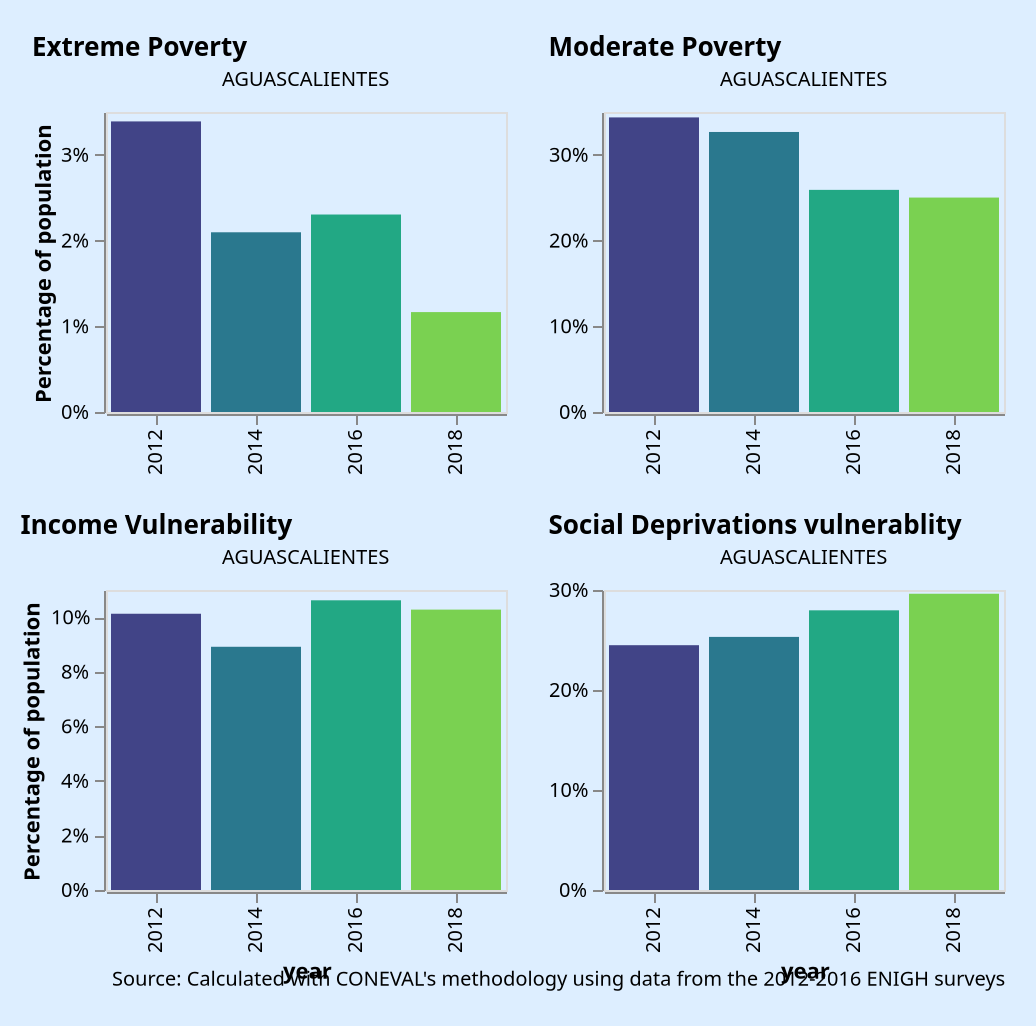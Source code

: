 {
  "$schema": "https://vega.github.io/schema/vega/v5.json",
  "background": "#DDEEFF",
  "padding": {"left": 10, "top": 18, "right": 15, "bottom": 18},
  "title": {
    "text": "Source: Calculated with CONEVAL's methodology using data from the 2012-2016 ENIGH surveys",
    "anchor": "end",
    "baseline": "bottom",
    "color": "black",
    "fontSize": 10,
    "fontWeight": "normal",
    "orient": "bottom"
  },
  "data": [
    {
      "name": "Select_store",
      "values": [
        {
          "unit": "concat_0_concat_0_child + '__facet_column_' + (facet[\"state\"])",
          "fields": [{"type": "E", "field": "state"}],
          "values": ["AGUASCALIENTES"]
        }
      ]
    },
    {
      "name": "data-7d0529c43e8c1f512e3dfffd61b0fa88",
      "values": [
        {
          "ent": 1,
          "type": "Extreme Poverty",
          "pob_ent": 1238279,
          "percentage": 0.03390189125390966,
          "year": 2012,
          "state": "AGUASCALIENTES"
        },
        {
          "ent": 1,
          "type": "Extreme Poverty",
          "pob_ent": 1273851,
          "percentage": 0.02096713037867066,
          "year": 2014,
          "state": "AGUASCALIENTES"
        },
        {
          "ent": 1,
          "type": "Extreme Poverty",
          "pob_ent": 1309930,
          "percentage": 0.023039399051857732,
          "year": 2016,
          "state": "AGUASCALIENTES"
        },
        {
          "ent": 1,
          "type": "Extreme Poverty",
          "pob_ent": 1342587,
          "percentage": 0.011655855449218561,
          "year": 2018,
          "state": "AGUASCALIENTES"
        },
        {
          "ent": 2,
          "type": "Extreme Poverty",
          "pob_ent": 3343793,
          "percentage": 0.027367722822555104,
          "year": 2012,
          "state": "BAJA CALIFORNIA"
        },
        {
          "ent": 2,
          "type": "Extreme Poverty",
          "pob_ent": 3444107,
          "percentage": 0.03064538935637017,
          "year": 2014,
          "state": "BAJA CALIFORNIA"
        },
        {
          "ent": 2,
          "type": "Extreme Poverty",
          "pob_ent": 3549320,
          "percentage": 0.011179887978542368,
          "year": 2016,
          "state": "BAJA CALIFORNIA"
        },
        {
          "ent": 2,
          "type": "Extreme Poverty",
          "pob_ent": 3648116,
          "percentage": 0.016254691462661824,
          "year": 2018,
          "state": "BAJA CALIFORNIA"
        },
        {
          "ent": 3,
          "type": "Extreme Poverty",
          "pob_ent": 701794,
          "percentage": 0.036755800135082374,
          "year": 2012,
          "state": "BAJA CALIFORNIA SUR"
        },
        {
          "ent": 3,
          "type": "Extreme Poverty",
          "pob_ent": 747567,
          "percentage": 0.03945733292133013,
          "year": 2014,
          "state": "BAJA CALIFORNIA SUR"
        },
        {
          "ent": 3,
          "type": "Extreme Poverty",
          "pob_ent": 793825,
          "percentage": 0.016077850911724877,
          "year": 2016,
          "state": "BAJA CALIFORNIA SUR"
        },
        {
          "ent": 3,
          "type": "Extreme Poverty",
          "pob_ent": 839675,
          "percentage": 0.014985559889242862,
          "year": 2018,
          "state": "BAJA CALIFORNIA SUR"
        },
        {
          "ent": 4,
          "type": "Extreme Poverty",
          "pob_ent": 868475,
          "percentage": 0.10448199430035407,
          "year": 2012,
          "state": "CAMPECHE"
        },
        {
          "ent": 4,
          "type": "Extreme Poverty",
          "pob_ent": 896946,
          "percentage": 0.11062650371371298,
          "year": 2014,
          "state": "CAMPECHE"
        },
        {
          "ent": 4,
          "type": "Extreme Poverty",
          "pob_ent": 925421,
          "percentage": 0.06657294355758082,
          "year": 2016,
          "state": "CAMPECHE"
        },
        {
          "ent": 4,
          "type": "Extreme Poverty",
          "pob_ent": 952279,
          "percentage": 0.09770875972272831,
          "year": 2018,
          "state": "CAMPECHE"
        },
        {
          "ent": 5,
          "type": "Extreme Poverty",
          "pob_ent": 2862143,
          "percentage": 0.032385873102776484,
          "year": 2012,
          "state": "COAHUILA DE ZARAGOZA"
        },
        {
          "ent": 5,
          "type": "Extreme Poverty",
          "pob_ent": 2935848,
          "percentage": 0.037368419618454364,
          "year": 2014,
          "state": "COAHUILA DE ZARAGOZA"
        },
        {
          "ent": 5,
          "type": "Extreme Poverty",
          "pob_ent": 3005811,
          "percentage": 0.016530314114892787,
          "year": 2016,
          "state": "COAHUILA DE ZARAGOZA"
        },
        {
          "ent": 5,
          "type": "Extreme Poverty",
          "pob_ent": 3073513,
          "percentage": 0.014487981667882973,
          "year": 2018,
          "state": "COAHUILA DE ZARAGOZA"
        },
        {
          "ent": 6,
          "type": "Extreme Poverty",
          "pob_ent": 689208,
          "percentage": 0.03979785492913605,
          "year": 2012,
          "state": "COLIMA"
        },
        {
          "ent": 6,
          "type": "Extreme Poverty",
          "pob_ent": 713154,
          "percentage": 0.03415251123880676,
          "year": 2014,
          "state": "COLIMA"
        },
        {
          "ent": 6,
          "type": "Extreme Poverty",
          "pob_ent": 739454,
          "percentage": 0.02607599661371769,
          "year": 2016,
          "state": "COLIMA"
        },
        {
          "ent": 6,
          "type": "Extreme Poverty",
          "pob_ent": 763300,
          "percentage": 0.023906720817502947,
          "year": 2018,
          "state": "COLIMA"
        },
        {
          "ent": 7,
          "type": "Extreme Poverty",
          "pob_ent": 5064198,
          "percentage": 0.3217087878475526,
          "year": 2012,
          "state": "CHIAPAS"
        },
        {
          "ent": 7,
          "type": "Extreme Poverty",
          "pob_ent": 5197565,
          "percentage": 0.3182942397064779,
          "year": 2014,
          "state": "CHIAPAS"
        },
        {
          "ent": 7,
          "type": "Extreme Poverty",
          "pob_ent": 5337151,
          "percentage": 0.28079119365369276,
          "year": 2016,
          "state": "CHIAPAS"
        },
        {
          "ent": 7,
          "type": "Extreme Poverty",
          "pob_ent": 5463342,
          "percentage": 0.2971232626476614,
          "year": 2018,
          "state": "CHIAPAS"
        },
        {
          "ent": 8,
          "type": "Extreme Poverty",
          "pob_ent": 3610061,
          "percentage": 0.03775282467526172,
          "year": 2012,
          "state": "CHIHUAHUA"
        },
        {
          "ent": 8,
          "type": "Extreme Poverty",
          "pob_ent": 3679912,
          "percentage": 0.05443472561300379,
          "year": 2014,
          "state": "CHIHUAHUA"
        },
        {
          "ent": 8,
          "type": "Extreme Poverty",
          "pob_ent": 3757012,
          "percentage": 0.032171576774308944,
          "year": 2016,
          "state": "CHIHUAHUA"
        },
        {
          "ent": 8,
          "type": "Extreme Poverty",
          "pob_ent": 3826880,
          "percentage": 0.026088615268835186,
          "year": 2018,
          "state": "CHIHUAHUA"
        },
        {
          "ent": 9,
          "type": "Extreme Poverty",
          "pob_ent": 8874778,
          "percentage": 0.024679490574299436,
          "year": 2012,
          "state": "CIUDAD DE MÉXICO"
        },
        {
          "ent": 9,
          "type": "Extreme Poverty",
          "pob_ent": 8820096,
          "percentage": 0.01706682104140363,
          "year": 2014,
          "state": "CIUDAD DE MÉXICO"
        },
        {
          "ent": 9,
          "type": "Extreme Poverty",
          "pob_ent": 8821845,
          "percentage": 0.01758453022015236,
          "year": 2016,
          "state": "CIUDAD DE MÉXICO"
        },
        {
          "ent": 9,
          "type": "Extreme Poverty",
          "pob_ent": 8781315,
          "percentage": 0.017461166123752536,
          "year": 2018,
          "state": "CIUDAD DE MÉXICO"
        },
        {
          "ent": 10,
          "type": "Extreme Poverty",
          "pob_ent": 1715364,
          "percentage": 0.0746354709554357,
          "year": 2012,
          "state": "DURANGO"
        },
        {
          "ent": 10,
          "type": "Extreme Poverty",
          "pob_ent": 1751418,
          "percentage": 0.05309926014235322,
          "year": 2014,
          "state": "DURANGO"
        },
        {
          "ent": 10,
          "type": "Extreme Poverty",
          "pob_ent": 1787492,
          "percentage": 0.02772879542957395,
          "year": 2016,
          "state": "DURANGO"
        },
        {
          "ent": 10,
          "type": "Extreme Poverty",
          "pob_ent": 1820740,
          "percentage": 0.02219537111284423,
          "year": 2018,
          "state": "DURANGO"
        },
        {
          "ent": 11,
          "type": "Extreme Poverty",
          "pob_ent": 5680323,
          "percentage": 0.06898392925895235,
          "year": 2012,
          "state": "GUANAJUATO"
        },
        {
          "ent": 11,
          "type": "Extreme Poverty",
          "pob_ent": 5763682,
          "percentage": 0.055103144135988075,
          "year": 2014,
          "state": "GUANAJUATO"
        },
        {
          "ent": 11,
          "type": "Extreme Poverty",
          "pob_ent": 5877529,
          "percentage": 0.04382453918985342,
          "year": 2016,
          "state": "GUANAJUATO"
        },
        {
          "ent": 11,
          "type": "Extreme Poverty",
          "pob_ent": 5964968,
          "percentage": 0.04245789751093384,
          "year": 2018,
          "state": "GUANAJUATO"
        },
        {
          "ent": 12,
          "type": "Extreme Poverty",
          "pob_ent": 3505076,
          "percentage": 0.31711437926025,
          "year": 2012,
          "state": "GUERRERO"
        },
        {
          "ent": 12,
          "type": "Extreme Poverty",
          "pob_ent": 3550275,
          "percentage": 0.24452387491109845,
          "year": 2014,
          "state": "GUERRERO"
        },
        {
          "ent": 12,
          "type": "Extreme Poverty",
          "pob_ent": 3593873,
          "percentage": 0.2296169063291886,
          "year": 2016,
          "state": "GUERRERO"
        },
        {
          "ent": 12,
          "type": "Extreme Poverty",
          "pob_ent": 3629032,
          "percentage": 0.26768543236874187,
          "year": 2018,
          "state": "GUERRERO"
        },
        {
          "ent": 13,
          "type": "Extreme Poverty",
          "pob_ent": 2777755,
          "percentage": 0.09961785686642631,
          "year": 2012,
          "state": "HIDALGO"
        },
        {
          "ent": 13,
          "type": "Extreme Poverty",
          "pob_ent": 2850296,
          "percentage": 0.12295424755885002,
          "year": 2014,
          "state": "HIDALGO"
        },
        {
          "ent": 13,
          "type": "Extreme Poverty",
          "pob_ent": 2921427,
          "percentage": 0.08018581330288246,
          "year": 2016,
          "state": "HIDALGO"
        },
        {
          "ent": 13,
          "type": "Extreme Poverty",
          "pob_ent": 2990303,
          "percentage": 0.06068716113383828,
          "year": 2018,
          "state": "HIDALGO"
        },
        {
          "ent": 14,
          "type": "Extreme Poverty",
          "pob_ent": 7667912,
          "percentage": 0.058187939559035104,
          "year": 2012,
          "state": "JALISCO"
        },
        {
          "ent": 14,
          "type": "Extreme Poverty",
          "pob_ent": 7860753,
          "percentage": 0.03221383498501988,
          "year": 2014,
          "state": "JALISCO"
        },
        {
          "ent": 14,
          "type": "Extreme Poverty",
          "pob_ent": 8048629,
          "percentage": 0.018000705461762495,
          "year": 2016,
          "state": "JALISCO"
        },
        {
          "ent": 14,
          "type": "Extreme Poverty",
          "pob_ent": 8222691,
          "percentage": 0.029737345110013254,
          "year": 2018,
          "state": "JALISCO"
        },
        {
          "ent": 15,
          "type": "Extreme Poverty",
          "pob_ent": 16165954,
          "percentage": 0.05849744469147939,
          "year": 2012,
          "state": "MÉXICO"
        },
        {
          "ent": 15,
          "type": "Extreme Poverty",
          "pob_ent": 16673086,
          "percentage": 0.07238336082474474,
          "year": 2014,
          "state": "MÉXICO"
        },
        {
          "ent": 15,
          "type": "Extreme Poverty",
          "pob_ent": 17190721,
          "percentage": 0.06148421581619526,
          "year": 2016,
          "state": "MÉXICO"
        },
        {
          "ent": 15,
          "type": "Extreme Poverty",
          "pob_ent": 17666779,
          "percentage": 0.049004292180255385,
          "year": 2018,
          "state": "MÉXICO"
        },
        {
          "ent": 16,
          "type": "Extreme Poverty",
          "pob_ent": 4502198,
          "percentage": 0.14445122138120092,
          "year": 2012,
          "state": "MICHOACÁN DE OCAMPO"
        },
        {
          "ent": 16,
          "type": "Extreme Poverty",
          "pob_ent": 4571735,
          "percentage": 0.14039549536445134,
          "year": 2014,
          "state": "MICHOACÁN DE OCAMPO"
        },
        {
          "ent": 16,
          "type": "Extreme Poverty",
          "pob_ent": 4636713,
          "percentage": 0.09389043488350476,
          "year": 2016,
          "state": "MICHOACÁN DE OCAMPO"
        },
        {
          "ent": 16,
          "type": "Extreme Poverty",
          "pob_ent": 4695278,
          "percentage": 0.060561483260416105,
          "year": 2018,
          "state": "MICHOACÁN DE OCAMPO"
        },
        {
          "ent": 17,
          "type": "Extreme Poverty",
          "pob_ent": 1855788,
          "percentage": 0.06313975518755376,
          "year": 2012,
          "state": "MORELOS"
        },
        {
          "ent": 17,
          "type": "Extreme Poverty",
          "pob_ent": 1901076,
          "percentage": 0.07851658744837134,
          "year": 2014,
          "state": "MORELOS"
        },
        {
          "ent": 17,
          "type": "Extreme Poverty",
          "pob_ent": 1949458,
          "percentage": 0.059187220242754655,
          "year": 2016,
          "state": "MORELOS"
        },
        {
          "ent": 17,
          "type": "Extreme Poverty",
          "pob_ent": 1994133,
          "percentage": 0.07370320836172914,
          "year": 2018,
          "state": "MORELOS"
        },
        {
          "ent": 18,
          "type": "Extreme Poverty",
          "pob_ent": 1162298,
          "percentage": 0.11932223921920196,
          "year": 2012,
          "state": "NAYARIT"
        },
        {
          "ent": 18,
          "type": "Extreme Poverty",
          "pob_ent": 1206884,
          "percentage": 0.08462950871831924,
          "year": 2014,
          "state": "NAYARIT"
        },
        {
          "ent": 18,
          "type": "Extreme Poverty",
          "pob_ent": 1252827,
          "percentage": 0.07930145183652651,
          "year": 2016,
          "state": "NAYARIT"
        },
        {
          "ent": 18,
          "type": "Extreme Poverty",
          "pob_ent": 1296947,
          "percentage": 0.058788832542887255,
          "year": 2018,
          "state": "NAYARIT"
        },
        {
          "ent": 19,
          "type": "Extreme Poverty",
          "pob_ent": 4873250,
          "percentage": 0.02411737546811676,
          "year": 2012,
          "state": "NUEVO LEÓN"
        },
        {
          "ent": 19,
          "type": "Extreme Poverty",
          "pob_ent": 5021727,
          "percentage": 0.013284871917569394,
          "year": 2014,
          "state": "NUEVO LEÓN"
        },
        {
          "ent": 19,
          "type": "Extreme Poverty",
          "pob_ent": 5178910,
          "percentage": 0.006080623142707635,
          "year": 2016,
          "state": "NUEVO LEÓN"
        },
        {
          "ent": 19,
          "type": "Extreme Poverty",
          "pob_ent": 5321301,
          "percentage": 0.004741885490033358,
          "year": 2018,
          "state": "NUEVO LEÓN"
        },
        {
          "ent": 20,
          "type": "Extreme Poverty",
          "pob_ent": 3930738,
          "percentage": 0.23318420103298668,
          "year": 2012,
          "state": "OAXACA"
        },
        {
          "ent": 20,
          "type": "Extreme Poverty",
          "pob_ent": 3989130,
          "percentage": 0.28334423796667446,
          "year": 2014,
          "state": "OAXACA"
        },
        {
          "ent": 20,
          "type": "Extreme Poverty",
          "pob_ent": 4044455,
          "percentage": 0.26880160614965426,
          "year": 2016,
          "state": "OAXACA"
        },
        {
          "ent": 20,
          "type": "Extreme Poverty",
          "pob_ent": 4091380,
          "percentage": 0.23264717528071213,
          "year": 2018,
          "state": "OAXACA"
        },
        {
          "ent": 21,
          "type": "Extreme Poverty",
          "pob_ent": 6015348,
          "percentage": 0.17606196682220215,
          "year": 2012,
          "state": "PUEBLA"
        },
        {
          "ent": 21,
          "type": "Extreme Poverty",
          "pob_ent": 6134172,
          "percentage": 0.16160648902573974,
          "year": 2014,
          "state": "PUEBLA"
        },
        {
          "ent": 21,
          "type": "Extreme Poverty",
          "pob_ent": 6272194,
          "percentage": 0.08958045621675605,
          "year": 2016,
          "state": "PUEBLA"
        },
        {
          "ent": 21,
          "type": "Extreme Poverty",
          "pob_ent": 6388085,
          "percentage": 0.08639881905140585,
          "year": 2018,
          "state": "PUEBLA"
        },
        {
          "ent": 22,
          "type": "Extreme Poverty",
          "pob_ent": 1916292,
          "percentage": 0.05151250435737351,
          "year": 2012,
          "state": "QUERÉTARO"
        },
        {
          "ent": 22,
          "type": "Extreme Poverty",
          "pob_ent": 1977098,
          "percentage": 0.038500873502476864,
          "year": 2014,
          "state": "QUERÉTARO"
        },
        {
          "ent": 22,
          "type": "Extreme Poverty",
          "pob_ent": 2042725,
          "percentage": 0.029233988911870172,
          "year": 2016,
          "state": "QUERÉTARO"
        },
        {
          "ent": 22,
          "type": "Extreme Poverty",
          "pob_ent": 2100009,
          "percentage": 0.0196165825955984,
          "year": 2018,
          "state": "QUERÉTARO"
        },
        {
          "ent": 23,
          "type": "Extreme Poverty",
          "pob_ent": 1452036,
          "percentage": 0.08413014553358181,
          "year": 2012,
          "state": "QUINTANA ROO"
        },
        {
          "ent": 23,
          "type": "Extreme Poverty",
          "pob_ent": 1541196,
          "percentage": 0.06979255072034965,
          "year": 2014,
          "state": "QUINTANA ROO"
        },
        {
          "ent": 23,
          "type": "Extreme Poverty",
          "pob_ent": 1632900,
          "percentage": 0.042369404127625694,
          "year": 2016,
          "state": "QUINTANA ROO"
        },
        {
          "ent": 23,
          "type": "Extreme Poverty",
          "pob_ent": 1722567,
          "percentage": 0.034705761807813575,
          "year": 2018,
          "state": "QUINTANA ROO"
        },
        {
          "ent": 24,
          "type": "Extreme Poverty",
          "pob_ent": 2679773,
          "percentage": 0.12797576511144787,
          "year": 2012,
          "state": "SAN LUIS POTOSÍ"
        },
        {
          "ent": 24,
          "type": "Extreme Poverty",
          "pob_ent": 2725175,
          "percentage": 0.09484601906299596,
          "year": 2014,
          "state": "SAN LUIS POTOSÍ"
        },
        {
          "ent": 24,
          "type": "Extreme Poverty",
          "pob_ent": 2784951,
          "percentage": 0.07677334358845093,
          "year": 2016,
          "state": "SAN LUIS POTOSÍ"
        },
        {
          "ent": 24,
          "type": "Extreme Poverty",
          "pob_ent": 2831855,
          "percentage": 0.07330071631492431,
          "year": 2018,
          "state": "SAN LUIS POTOSÍ"
        },
        {
          "ent": 25,
          "type": "Extreme Poverty",
          "pob_ent": 2911104,
          "percentage": 0.04473251385041551,
          "year": 2012,
          "state": "SINALOA"
        },
        {
          "ent": 25,
          "type": "Extreme Poverty",
          "pob_ent": 2964398,
          "percentage": 0.05257357480338335,
          "year": 2014,
          "state": "SINALOA"
        },
        {
          "ent": 25,
          "type": "Extreme Poverty",
          "pob_ent": 3017801,
          "percentage": 0.028856773524828176,
          "year": 2016,
          "state": "SINALOA"
        },
        {
          "ent": 25,
          "type": "Extreme Poverty",
          "pob_ent": 3066439,
          "percentage": 0.026840579577809963,
          "year": 2018,
          "state": "SINALOA"
        },
        {
          "ent": 26,
          "type": "Extreme Poverty",
          "pob_ent": 2820397,
          "percentage": 0.04958131780738669,
          "year": 2012,
          "state": "SONORA"
        },
        {
          "ent": 26,
          "type": "Extreme Poverty",
          "pob_ent": 2902359,
          "percentage": 0.032935622367873854,
          "year": 2014,
          "state": "SONORA"
        },
        {
          "ent": 26,
          "type": "Extreme Poverty",
          "pob_ent": 2983907,
          "percentage": 0.02524374921872565,
          "year": 2016,
          "state": "SONORA"
        },
        {
          "ent": 26,
          "type": "Extreme Poverty",
          "pob_ent": 3061963,
          "percentage": 0.026331147698388256,
          "year": 2018,
          "state": "SONORA"
        },
        {
          "ent": 27,
          "type": "Extreme Poverty",
          "pob_ent": 2313144,
          "percentage": 0.1430083903120601,
          "year": 2012,
          "state": "TABASCO"
        },
        {
          "ent": 27,
          "type": "Extreme Poverty",
          "pob_ent": 2359842,
          "percentage": 0.11029340099888044,
          "year": 2014,
          "state": "TABASCO"
        },
        {
          "ent": 27,
          "type": "Extreme Poverty",
          "pob_ent": 2415042,
          "percentage": 0.11769277718565557,
          "year": 2016,
          "state": "TABASCO"
        },
        {
          "ent": 27,
          "type": "Extreme Poverty",
          "pob_ent": 2460882,
          "percentage": 0.12292218806102853,
          "year": 2018,
          "state": "TABASCO"
        },
        {
          "ent": 28,
          "type": "Extreme Poverty",
          "pob_ent": 3429728,
          "percentage": 0.046697580682783006,
          "year": 2012,
          "state": "TAMAULIPAS"
        },
        {
          "ent": 28,
          "type": "Extreme Poverty",
          "pob_ent": 3508919,
          "percentage": 0.04320561403668765,
          "year": 2014,
          "state": "TAMAULIPAS"
        },
        {
          "ent": 28,
          "type": "Extreme Poverty",
          "pob_ent": 3594962,
          "percentage": 0.028817550783568784,
          "year": 2016,
          "state": "TAMAULIPAS"
        },
        {
          "ent": 28,
          "type": "Extreme Poverty",
          "pob_ent": 3672328,
          "percentage": 0.0331702396953649,
          "year": 2018,
          "state": "TAMAULIPAS"
        },
        {
          "ent": 29,
          "type": "Extreme Poverty",
          "pob_ent": 1229936,
          "percentage": 0.09126084609280483,
          "year": 2012,
          "state": "TLAXCALA"
        },
        {
          "ent": 29,
          "type": "Extreme Poverty",
          "pob_ent": 1264496,
          "percentage": 0.06535172906834028,
          "year": 2014,
          "state": "TLAXCALA"
        },
        {
          "ent": 29,
          "type": "Extreme Poverty",
          "pob_ent": 1300859,
          "percentage": 0.05744204406472954,
          "year": 2016,
          "state": "TLAXCALA"
        },
        {
          "ent": 29,
          "type": "Extreme Poverty",
          "pob_ent": 1334803,
          "percentage": 0.03127577627560022,
          "year": 2018,
          "state": "TLAXCALA"
        },
        {
          "ent": 30,
          "type": "Extreme Poverty",
          "pob_ent": 7867441,
          "percentage": 0.1426069798299091,
          "year": 2012,
          "state": "VERACRUZ DE IGNACIO DE LA LLAVE"
        },
        {
          "ent": 30,
          "type": "Extreme Poverty",
          "pob_ent": 7989354,
          "percentage": 0.17153527056129944,
          "year": 2014,
          "state": "VERACRUZ DE IGNACIO DE LA LLAVE"
        },
        {
          "ent": 30,
          "type": "Extreme Poverty",
          "pob_ent": 8123403,
          "percentage": 0.16403334907796646,
          "year": 2016,
          "state": "VERACRUZ DE IGNACIO DE LA LLAVE"
        },
        {
          "ent": 30,
          "type": "Extreme Poverty",
          "pob_ent": 8236730,
          "percentage": 0.17699402554168947,
          "year": 2018,
          "state": "VERACRUZ DE IGNACIO DE LA LLAVE"
        },
        {
          "ent": 31,
          "type": "Extreme Poverty",
          "pob_ent": 2040412,
          "percentage": 0.0983178887401172,
          "year": 2012,
          "state": "YUCATAN"
        },
        {
          "ent": 31,
          "type": "Extreme Poverty",
          "pob_ent": 2088925,
          "percentage": 0.10685591871417116,
          "year": 2014,
          "state": "YUCATAN"
        },
        {
          "ent": 31,
          "type": "Extreme Poverty",
          "pob_ent": 2153877,
          "percentage": 0.061477512411340106,
          "year": 2016,
          "state": "YUCATAN"
        },
        {
          "ent": 31,
          "type": "Extreme Poverty",
          "pob_ent": 2207156,
          "percentage": 0.06664957075983755,
          "year": 2018,
          "state": "YUCATAN"
        },
        {
          "ent": 32,
          "type": "Extreme Poverty",
          "pob_ent": 1541155,
          "percentage": 0.07481142389960777,
          "year": 2012,
          "state": "ZACATECAS"
        },
        {
          "ent": 32,
          "type": "Extreme Poverty",
          "pob_ent": 1566101,
          "percentage": 0.057104873823591196,
          "year": 2014,
          "state": "ZACATECAS"
        },
        {
          "ent": 32,
          "type": "Extreme Poverty",
          "pob_ent": 1592270,
          "percentage": 0.035240882513644045,
          "year": 2016,
          "state": "ZACATECAS"
        },
        {
          "ent": 32,
          "type": "Extreme Poverty",
          "pob_ent": 1615040,
          "percentage": 0.03369204477907668,
          "year": 2018,
          "state": "ZACATECAS"
        }
      ]
    },
    {
      "name": "data-35b0a604eed3ae6030ff475fbffef86c",
      "values": [
        {
          "ent": 1,
          "type": "Moderate Poverty",
          "pob_ent": 1238279,
          "percentage": 0.3436866812729603,
          "year": 2012,
          "state": "AGUASCALIENTES"
        },
        {
          "ent": 1,
          "type": "Moderate Poverty",
          "pob_ent": 1273851,
          "percentage": 0.32669205425124287,
          "year": 2014,
          "state": "AGUASCALIENTES"
        },
        {
          "ent": 1,
          "type": "Moderate Poverty",
          "pob_ent": 1309930,
          "percentage": 0.2591527791561381,
          "year": 2016,
          "state": "AGUASCALIENTES"
        },
        {
          "ent": 1,
          "type": "Moderate Poverty",
          "pob_ent": 1342587,
          "percentage": 0.2501737317581654,
          "year": 2018,
          "state": "AGUASCALIENTES"
        },
        {
          "ent": 2,
          "type": "Moderate Poverty",
          "pob_ent": 3343793,
          "percentage": 0.2747260371679706,
          "year": 2012,
          "state": "BAJA CALIFORNIA"
        },
        {
          "ent": 2,
          "type": "Moderate Poverty",
          "pob_ent": 3444107,
          "percentage": 0.2553344016315405,
          "year": 2014,
          "state": "BAJA CALIFORNIA"
        },
        {
          "ent": 2,
          "type": "Moderate Poverty",
          "pob_ent": 3549320,
          "percentage": 0.2111469239178209,
          "year": 2016,
          "state": "BAJA CALIFORNIA"
        },
        {
          "ent": 2,
          "type": "Moderate Poverty",
          "pob_ent": 3648116,
          "percentage": 0.21631384528342848,
          "year": 2018,
          "state": "BAJA CALIFORNIA"
        },
        {
          "ent": 3,
          "type": "Moderate Poverty",
          "pob_ent": 701794,
          "percentage": 0.264332553427359,
          "year": 2012,
          "state": "BAJA CALIFORNIA SUR"
        },
        {
          "ent": 3,
          "type": "Moderate Poverty",
          "pob_ent": 747567,
          "percentage": 0.26316972258004967,
          "year": 2014,
          "state": "BAJA CALIFORNIA SUR"
        },
        {
          "ent": 3,
          "type": "Moderate Poverty",
          "pob_ent": 793825,
          "percentage": 0.20518250244071426,
          "year": 2016,
          "state": "BAJA CALIFORNIA SUR"
        },
        {
          "ent": 3,
          "type": "Moderate Poverty",
          "pob_ent": 839675,
          "percentage": 0.1657295977610385,
          "year": 2018,
          "state": "BAJA CALIFORNIA SUR"
        },
        {
          "ent": 4,
          "type": "Moderate Poverty",
          "pob_ent": 868475,
          "percentage": 0.3421595325138893,
          "year": 2012,
          "state": "CAMPECHE"
        },
        {
          "ent": 4,
          "type": "Moderate Poverty",
          "pob_ent": 896946,
          "percentage": 0.32525146441368824,
          "year": 2014,
          "state": "CAMPECHE"
        },
        {
          "ent": 4,
          "type": "Moderate Poverty",
          "pob_ent": 925421,
          "percentage": 0.37110353017707615,
          "year": 2016,
          "state": "CAMPECHE"
        },
        {
          "ent": 4,
          "type": "Moderate Poverty",
          "pob_ent": 952279,
          "percentage": 0.3647849002235689,
          "year": 2018,
          "state": "CAMPECHE"
        },
        {
          "ent": 5,
          "type": "Moderate Poverty",
          "pob_ent": 2862143,
          "percentage": 0.24687375857879917,
          "year": 2012,
          "state": "COAHUILA DE ZARAGOZA"
        },
        {
          "ent": 5,
          "type": "Moderate Poverty",
          "pob_ent": 2935848,
          "percentage": 0.26434542932740385,
          "year": 2014,
          "state": "COAHUILA DE ZARAGOZA"
        },
        {
          "ent": 5,
          "type": "Moderate Poverty",
          "pob_ent": 3005811,
          "percentage": 0.23162134944612287,
          "year": 2016,
          "state": "COAHUILA DE ZARAGOZA"
        },
        {
          "ent": 5,
          "type": "Moderate Poverty",
          "pob_ent": 3073513,
          "percentage": 0.2103781568517849,
          "year": 2018,
          "state": "COAHUILA DE ZARAGOZA"
        },
        {
          "ent": 6,
          "type": "Moderate Poverty",
          "pob_ent": 689208,
          "percentage": 0.3043609476384488,
          "year": 2012,
          "state": "COLIMA"
        },
        {
          "ent": 6,
          "type": "Moderate Poverty",
          "pob_ent": 713154,
          "percentage": 0.309304862624342,
          "year": 2014,
          "state": "COLIMA"
        },
        {
          "ent": 6,
          "type": "Moderate Poverty",
          "pob_ent": 739454,
          "percentage": 0.31024106976228405,
          "year": 2016,
          "state": "COLIMA"
        },
        {
          "ent": 6,
          "type": "Moderate Poverty",
          "pob_ent": 763300,
          "percentage": 0.28477924800209614,
          "year": 2018,
          "state": "COLIMA"
        },
        {
          "ent": 7,
          "type": "Moderate Poverty",
          "pob_ent": 5064198,
          "percentage": 0.42516465588430785,
          "year": 2012,
          "state": "CHIAPAS"
        },
        {
          "ent": 7,
          "type": "Moderate Poverty",
          "pob_ent": 5197565,
          "percentage": 0.4437910829397997,
          "year": 2014,
          "state": "CHIAPAS"
        },
        {
          "ent": 7,
          "type": "Moderate Poverty",
          "pob_ent": 5337151,
          "percentage": 0.4900226731452792,
          "year": 2016,
          "state": "CHIAPAS"
        },
        {
          "ent": 7,
          "type": "Moderate Poverty",
          "pob_ent": 5463342,
          "percentage": 0.46698705664042267,
          "year": 2018,
          "state": "CHIAPAS"
        },
        {
          "ent": 8,
          "type": "Moderate Poverty",
          "pob_ent": 3610061,
          "percentage": 0.3147921877220357,
          "year": 2012,
          "state": "CHIHUAHUA"
        },
        {
          "ent": 8,
          "type": "Moderate Poverty",
          "pob_ent": 3679912,
          "percentage": 0.28947186780553447,
          "year": 2014,
          "state": "CHIHUAHUA"
        },
        {
          "ent": 8,
          "type": "Moderate Poverty",
          "pob_ent": 3757012,
          "percentage": 0.2739123537534615,
          "year": 2016,
          "state": "CHIHUAHUA"
        },
        {
          "ent": 8,
          "type": "Moderate Poverty",
          "pob_ent": 3826880,
          "percentage": 0.2367186846726315,
          "year": 2018,
          "state": "CHIHUAHUA"
        },
        {
          "ent": 9,
          "type": "Moderate Poverty",
          "pob_ent": 8874778,
          "percentage": 0.2643779934551602,
          "year": 2012,
          "state": "CIUDAD DE MÉXICO"
        },
        {
          "ent": 9,
          "type": "Moderate Poverty",
          "pob_ent": 8820096,
          "percentage": 0.26665662142452873,
          "year": 2014,
          "state": "CIUDAD DE MÉXICO"
        },
        {
          "ent": 9,
          "type": "Moderate Poverty",
          "pob_ent": 8821845,
          "percentage": 0.2583695360777706,
          "year": 2016,
          "state": "CIUDAD DE MÉXICO"
        },
        {
          "ent": 9,
          "type": "Moderate Poverty",
          "pob_ent": 8781315,
          "percentage": 0.28804319170875886,
          "year": 2018,
          "state": "CIUDAD DE MÉXICO"
        },
        {
          "ent": 10,
          "type": "Moderate Poverty",
          "pob_ent": 1715364,
          "percentage": 0.42593117262575175,
          "year": 2012,
          "state": "DURANGO"
        },
        {
          "ent": 10,
          "type": "Moderate Poverty",
          "pob_ent": 1751418,
          "percentage": 0.3815451251500213,
          "year": 2014,
          "state": "DURANGO"
        },
        {
          "ent": 10,
          "type": "Moderate Poverty",
          "pob_ent": 1787492,
          "percentage": 0.3321603677107366,
          "year": 2016,
          "state": "DURANGO"
        },
        {
          "ent": 10,
          "type": "Moderate Poverty",
          "pob_ent": 1820740,
          "percentage": 0.35130221777958415,
          "year": 2018,
          "state": "DURANGO"
        },
        {
          "ent": 11,
          "type": "Moderate Poverty",
          "pob_ent": 5680323,
          "percentage": 0.37568250960376726,
          "year": 2012,
          "state": "GUANAJUATO"
        },
        {
          "ent": 11,
          "type": "Moderate Poverty",
          "pob_ent": 5763682,
          "percentage": 0.41044682895413037,
          "year": 2014,
          "state": "GUANAJUATO"
        },
        {
          "ent": 11,
          "type": "Moderate Poverty",
          "pob_ent": 5877529,
          "percentage": 0.37977439158530735,
          "year": 2016,
          "state": "GUANAJUATO"
        },
        {
          "ent": 11,
          "type": "Moderate Poverty",
          "pob_ent": 5964968,
          "percentage": 0.3913806411031878,
          "year": 2018,
          "state": "GUANAJUATO"
        },
        {
          "ent": 12,
          "type": "Moderate Poverty",
          "pob_ent": 3505076,
          "percentage": 0.37984711315817404,
          "year": 2012,
          "state": "GUERRERO"
        },
        {
          "ent": 12,
          "type": "Moderate Poverty",
          "pob_ent": 3550275,
          "percentage": 0.4076568716507876,
          "year": 2014,
          "state": "GUERRERO"
        },
        {
          "ent": 12,
          "type": "Moderate Poverty",
          "pob_ent": 3593873,
          "percentage": 0.4144570495395914,
          "year": 2016,
          "state": "GUERRERO"
        },
        {
          "ent": 12,
          "type": "Moderate Poverty",
          "pob_ent": 3629032,
          "percentage": 0.3970094504540054,
          "year": 2018,
          "state": "GUERRERO"
        },
        {
          "ent": 13,
          "type": "Moderate Poverty",
          "pob_ent": 2777755,
          "percentage": 0.42811335052947436,
          "year": 2012,
          "state": "HIDALGO"
        },
        {
          "ent": 13,
          "type": "Moderate Poverty",
          "pob_ent": 2850296,
          "percentage": 0.42008128278606854,
          "year": 2014,
          "state": "HIDALGO"
        },
        {
          "ent": 13,
          "type": "Moderate Poverty",
          "pob_ent": 2921427,
          "percentage": 0.42601749076735446,
          "year": 2016,
          "state": "HIDALGO"
        },
        {
          "ent": 13,
          "type": "Moderate Poverty",
          "pob_ent": 2990303,
          "percentage": 0.37776439377548027,
          "year": 2018,
          "state": "HIDALGO"
        },
        {
          "ent": 14,
          "type": "Moderate Poverty",
          "pob_ent": 7667912,
          "percentage": 0.33970303780220745,
          "year": 2012,
          "state": "JALISCO"
        },
        {
          "ent": 14,
          "type": "Moderate Poverty",
          "pob_ent": 7860753,
          "percentage": 0.3214702204737892,
          "year": 2014,
          "state": "JALISCO"
        },
        {
          "ent": 14,
          "type": "Moderate Poverty",
          "pob_ent": 8048629,
          "percentage": 0.30013943989715514,
          "year": 2016,
          "state": "JALISCO"
        },
        {
          "ent": 14,
          "type": "Moderate Poverty",
          "pob_ent": 8222691,
          "percentage": 0.25455437885237325,
          "year": 2018,
          "state": "JALISCO"
        },
        {
          "ent": 15,
          "type": "Moderate Poverty",
          "pob_ent": 16165954,
          "percentage": 0.39484635425784337,
          "year": 2012,
          "state": "MÉXICO"
        },
        {
          "ent": 15,
          "type": "Moderate Poverty",
          "pob_ent": 16673086,
          "percentage": 0.4236167197842079,
          "year": 2014,
          "state": "MÉXICO"
        },
        {
          "ent": 15,
          "type": "Moderate Poverty",
          "pob_ent": 17190721,
          "percentage": 0.4172740631413889,
          "year": 2016,
          "state": "MÉXICO"
        },
        {
          "ent": 15,
          "type": "Moderate Poverty",
          "pob_ent": 17666779,
          "percentage": 0.37815574644364996,
          "year": 2018,
          "state": "MÉXICO"
        },
        {
          "ent": 16,
          "type": "Moderate Poverty",
          "pob_ent": 4502198,
          "percentage": 0.3992150056483522,
          "year": 2012,
          "state": "MICHOACÁN DE OCAMPO"
        },
        {
          "ent": 16,
          "type": "Moderate Poverty",
          "pob_ent": 4571735,
          "percentage": 0.45207782165851695,
          "year": 2014,
          "state": "MICHOACÁN DE OCAMPO"
        },
        {
          "ent": 16,
          "type": "Moderate Poverty",
          "pob_ent": 4636713,
          "percentage": 0.45948908202858363,
          "year": 2016,
          "state": "MICHOACÁN DE OCAMPO"
        },
        {
          "ent": 16,
          "type": "Moderate Poverty",
          "pob_ent": 4695278,
          "percentage": 0.3998836703598807,
          "year": 2018,
          "state": "MICHOACÁN DE OCAMPO"
        },
        {
          "ent": 17,
          "type": "Moderate Poverty",
          "pob_ent": 1855788,
          "percentage": 0.39138252860779355,
          "year": 2012,
          "state": "MORELOS"
        },
        {
          "ent": 17,
          "type": "Moderate Poverty",
          "pob_ent": 1901076,
          "percentage": 0.4442031775689136,
          "year": 2014,
          "state": "MORELOS"
        },
        {
          "ent": 17,
          "type": "Moderate Poverty",
          "pob_ent": 1949458,
          "percentage": 0.4362592064050623,
          "year": 2016,
          "state": "MORELOS"
        },
        {
          "ent": 17,
          "type": "Moderate Poverty",
          "pob_ent": 1994133,
          "percentage": 0.4344524663099201,
          "year": 2018,
          "state": "MORELOS"
        },
        {
          "ent": 18,
          "type": "Moderate Poverty",
          "pob_ent": 1162298,
          "percentage": 0.35693083873498876,
          "year": 2012,
          "state": "NAYARIT"
        },
        {
          "ent": 18,
          "type": "Moderate Poverty",
          "pob_ent": 1206884,
          "percentage": 0.320403617911912,
          "year": 2014,
          "state": "NAYARIT"
        },
        {
          "ent": 18,
          "type": "Moderate Poverty",
          "pob_ent": 1252827,
          "percentage": 0.29595387072596613,
          "year": 2016,
          "state": "NAYARIT"
        },
        {
          "ent": 18,
          "type": "Moderate Poverty",
          "pob_ent": 1296947,
          "percentage": 0.28891542985179813,
          "year": 2018,
          "state": "NAYARIT"
        },
        {
          "ent": 19,
          "type": "Moderate Poverty",
          "pob_ent": 4873250,
          "percentage": 0.2083504847894116,
          "year": 2012,
          "state": "NUEVO LEÓN"
        },
        {
          "ent": 19,
          "type": "Moderate Poverty",
          "pob_ent": 5021727,
          "percentage": 0.19037693606203604,
          "year": 2014,
          "state": "NUEVO LEÓN"
        },
        {
          "ent": 19,
          "type": "Moderate Poverty",
          "pob_ent": 5178910,
          "percentage": 0.1363750287222601,
          "year": 2016,
          "state": "NUEVO LEÓN"
        },
        {
          "ent": 19,
          "type": "Moderate Poverty",
          "pob_ent": 5321301,
          "percentage": 0.14052860381324042,
          "year": 2018,
          "state": "NUEVO LEÓN"
        },
        {
          "ent": 20,
          "type": "Moderate Poverty",
          "pob_ent": 3930738,
          "percentage": 0.38618931101487813,
          "year": 2012,
          "state": "OAXACA"
        },
        {
          "ent": 20,
          "type": "Moderate Poverty",
          "pob_ent": 3989130,
          "percentage": 0.3841566958208933,
          "year": 2014,
          "state": "OAXACA"
        },
        {
          "ent": 20,
          "type": "Moderate Poverty",
          "pob_ent": 4044455,
          "percentage": 0.4352094410742609,
          "year": 2016,
          "state": "OAXACA"
        },
        {
          "ent": 20,
          "type": "Moderate Poverty",
          "pob_ent": 4091380,
          "percentage": 0.4308690466297435,
          "year": 2018,
          "state": "OAXACA"
        },
        {
          "ent": 21,
          "type": "Moderate Poverty",
          "pob_ent": 6015348,
          "percentage": 0.4686415482529024,
          "year": 2012,
          "state": "PUEBLA"
        },
        {
          "ent": 21,
          "type": "Moderate Poverty",
          "pob_ent": 6134172,
          "percentage": 0.4837637418709485,
          "year": 2014,
          "state": "PUEBLA"
        },
        {
          "ent": 21,
          "type": "Moderate Poverty",
          "pob_ent": 6272194,
          "percentage": 0.5048211200099997,
          "year": 2016,
          "state": "PUEBLA"
        },
        {
          "ent": 21,
          "type": "Moderate Poverty",
          "pob_ent": 6388085,
          "percentage": 0.5027683570271843,
          "year": 2018,
          "state": "PUEBLA"
        },
        {
          "ent": 22,
          "type": "Moderate Poverty",
          "pob_ent": 1916292,
          "percentage": 0.3176582691990573,
          "year": 2012,
          "state": "QUERÉTARO"
        },
        {
          "ent": 22,
          "type": "Moderate Poverty",
          "pob_ent": 1977098,
          "percentage": 0.30325203909973103,
          "year": 2014,
          "state": "QUERÉTARO"
        },
        {
          "ent": 22,
          "type": "Moderate Poverty",
          "pob_ent": 2042725,
          "percentage": 0.28195816862279555,
          "year": 2016,
          "state": "QUERÉTARO"
        },
        {
          "ent": 22,
          "type": "Moderate Poverty",
          "pob_ent": 2100009,
          "percentage": 0.2561912829897396,
          "year": 2018,
          "state": "QUERÉTARO"
        },
        {
          "ent": 23,
          "type": "Moderate Poverty",
          "pob_ent": 1452036,
          "percentage": 0.30380307375299237,
          "year": 2012,
          "state": "QUINTANA ROO"
        },
        {
          "ent": 23,
          "type": "Moderate Poverty",
          "pob_ent": 1541196,
          "percentage": 0.2890294290927306,
          "year": 2014,
          "state": "QUINTANA ROO"
        },
        {
          "ent": 23,
          "type": "Moderate Poverty",
          "pob_ent": 1632900,
          "percentage": 0.24609896503153897,
          "year": 2016,
          "state": "QUINTANA ROO"
        },
        {
          "ent": 23,
          "type": "Moderate Poverty",
          "pob_ent": 1722567,
          "percentage": 0.24094853785077736,
          "year": 2018,
          "state": "QUINTANA ROO"
        },
        {
          "ent": 24,
          "type": "Moderate Poverty",
          "pob_ent": 2679773,
          "percentage": 0.3773506188770467,
          "year": 2012,
          "state": "SAN LUIS POTOSÍ"
        },
        {
          "ent": 24,
          "type": "Moderate Poverty",
          "pob_ent": 2725175,
          "percentage": 0.3961683194657224,
          "year": 2014,
          "state": "SAN LUIS POTOSÍ"
        },
        {
          "ent": 24,
          "type": "Moderate Poverty",
          "pob_ent": 2784951,
          "percentage": 0.37843322916633004,
          "year": 2016,
          "state": "SAN LUIS POTOSÍ"
        },
        {
          "ent": 24,
          "type": "Moderate Poverty",
          "pob_ent": 2831855,
          "percentage": 0.3606904308306746,
          "year": 2018,
          "state": "SAN LUIS POTOSÍ"
        },
        {
          "ent": 25,
          "type": "Moderate Poverty",
          "pob_ent": 2911104,
          "percentage": 0.31787115815855427,
          "year": 2012,
          "state": "SINALOA"
        },
        {
          "ent": 25,
          "type": "Moderate Poverty",
          "pob_ent": 2964398,
          "percentage": 0.3411205243020674,
          "year": 2014,
          "state": "SINALOA"
        },
        {
          "ent": 25,
          "type": "Moderate Poverty",
          "pob_ent": 3017801,
          "percentage": 0.2792095966566384,
          "year": 2016,
          "state": "SINALOA"
        },
        {
          "ent": 25,
          "type": "Moderate Poverty",
          "pob_ent": 3066439,
          "percentage": 0.2819436486426112,
          "year": 2018,
          "state": "SINALOA"
        },
        {
          "ent": 26,
          "type": "Moderate Poverty",
          "pob_ent": 2820397,
          "percentage": 0.2416170489473645,
          "year": 2012,
          "state": "SONORA"
        },
        {
          "ent": 26,
          "type": "Moderate Poverty",
          "pob_ent": 2902359,
          "percentage": 0.26064659816376956,
          "year": 2014,
          "state": "SONORA"
        },
        {
          "ent": 26,
          "type": "Moderate Poverty",
          "pob_ent": 2983907,
          "percentage": 0.2533932860508052,
          "year": 2016,
          "state": "SONORA"
        },
        {
          "ent": 26,
          "type": "Moderate Poverty",
          "pob_ent": 3061963,
          "percentage": 0.2555236624348498,
          "year": 2018,
          "state": "SONORA"
        },
        {
          "ent": 27,
          "type": "Moderate Poverty",
          "pob_ent": 2313144,
          "percentage": 0.3538902031174886,
          "year": 2012,
          "state": "TABASCO"
        },
        {
          "ent": 27,
          "type": "Moderate Poverty",
          "pob_ent": 2359842,
          "percentage": 0.3854130912154288,
          "year": 2014,
          "state": "TABASCO"
        },
        {
          "ent": 27,
          "type": "Moderate Poverty",
          "pob_ent": 2415042,
          "percentage": 0.3908250870999345,
          "year": 2016,
          "state": "TABASCO"
        },
        {
          "ent": 27,
          "type": "Moderate Poverty",
          "pob_ent": 2460882,
          "percentage": 0.4135407549000724,
          "year": 2018,
          "state": "TABASCO"
        },
        {
          "ent": 28,
          "type": "Moderate Poverty",
          "pob_ent": 3429728,
          "percentage": 0.33689668685096896,
          "year": 2012,
          "state": "TAMAULIPAS"
        },
        {
          "ent": 28,
          "type": "Moderate Poverty",
          "pob_ent": 3508919,
          "percentage": 0.336029985303166,
          "year": 2014,
          "state": "TAMAULIPAS"
        },
        {
          "ent": 28,
          "type": "Moderate Poverty",
          "pob_ent": 3594962,
          "percentage": 0.29280476400028704,
          "year": 2016,
          "state": "TAMAULIPAS"
        },
        {
          "ent": 28,
          "type": "Moderate Poverty",
          "pob_ent": 3672328,
          "percentage": 0.3175323663899303,
          "year": 2018,
          "state": "TAMAULIPAS"
        },
        {
          "ent": 29,
          "type": "Moderate Poverty",
          "pob_ent": 1229936,
          "percentage": 0.487533497677928,
          "year": 2012,
          "state": "TLAXCALA"
        },
        {
          "ent": 29,
          "type": "Moderate Poverty",
          "pob_ent": 1264496,
          "percentage": 0.5239241563437133,
          "year": 2014,
          "state": "TLAXCALA"
        },
        {
          "ent": 29,
          "type": "Moderate Poverty",
          "pob_ent": 1300859,
          "percentage": 0.4820145765221288,
          "year": 2016,
          "state": "TLAXCALA"
        },
        {
          "ent": 29,
          "type": "Moderate Poverty",
          "pob_ent": 1334803,
          "percentage": 0.4525117189577788,
          "year": 2018,
          "state": "TLAXCALA"
        },
        {
          "ent": 30,
          "type": "Moderate Poverty",
          "pob_ent": 7867441,
          "percentage": 0.3838359893642672,
          "year": 2012,
          "state": "VERACRUZ DE IGNACIO DE LA LLAVE"
        },
        {
          "ent": 30,
          "type": "Moderate Poverty",
          "pob_ent": 7989354,
          "percentage": 0.4085165083434781,
          "year": 2014,
          "state": "VERACRUZ DE IGNACIO DE LA LLAVE"
        },
        {
          "ent": 30,
          "type": "Moderate Poverty",
          "pob_ent": 8123403,
          "percentage": 0.45756710580528875,
          "year": 2016,
          "state": "VERACRUZ DE IGNACIO DE LA LLAVE"
        },
        {
          "ent": 30,
          "type": "Moderate Poverty",
          "pob_ent": 8236730,
          "percentage": 0.4407951942093525,
          "year": 2018,
          "state": "VERACRUZ DE IGNACIO DE LA LLAVE"
        },
        {
          "ent": 31,
          "type": "Moderate Poverty",
          "pob_ent": 2040412,
          "percentage": 0.39024716576848206,
          "year": 2012,
          "state": "YUCATAN"
        },
        {
          "ent": 31,
          "type": "Moderate Poverty",
          "pob_ent": 2088925,
          "percentage": 0.35170913268786574,
          "year": 2014,
          "state": "YUCATAN"
        },
        {
          "ent": 31,
          "type": "Moderate Poverty",
          "pob_ent": 2153877,
          "percentage": 0.3572390623977135,
          "year": 2016,
          "state": "YUCATAN"
        },
        {
          "ent": 31,
          "type": "Moderate Poverty",
          "pob_ent": 2207156,
          "percentage": 0.3413306535650403,
          "year": 2018,
          "state": "YUCATAN"
        },
        {
          "ent": 32,
          "type": "Moderate Poverty",
          "pob_ent": 1541155,
          "percentage": 0.467325479916037,
          "year": 2012,
          "state": "ZACATECAS"
        },
        {
          "ent": 32,
          "type": "Moderate Poverty",
          "pob_ent": 1566101,
          "percentage": 0.46635306407441157,
          "year": 2014,
          "state": "ZACATECAS"
        },
        {
          "ent": 32,
          "type": "Moderate Poverty",
          "pob_ent": 1592270,
          "percentage": 0.45479786719589016,
          "year": 2016,
          "state": "ZACATECAS"
        },
        {
          "ent": 32,
          "type": "Moderate Poverty",
          "pob_ent": 1615040,
          "percentage": 0.4339211412720428,
          "year": 2018,
          "state": "ZACATECAS"
        }
      ]
    },
    {
      "name": "data-ca39e72e97ec0a0a202b4f352b065a8b",
      "values": [
        {
          "ent": 1,
          "type": "Income Vulnerability",
          "pob_ent": 1238279,
          "percentage": 0.10129381181462337,
          "year": 2012,
          "state": "AGUASCALIENTES"
        },
        {
          "ent": 1,
          "type": "Income Vulnerability",
          "pob_ent": 1273851,
          "percentage": 0.0891831148226912,
          "year": 2014,
          "state": "AGUASCALIENTES"
        },
        {
          "ent": 1,
          "type": "Income Vulnerability",
          "pob_ent": 1309930,
          "percentage": 0.10622476010168483,
          "year": 2016,
          "state": "AGUASCALIENTES"
        },
        {
          "ent": 1,
          "type": "Income Vulnerability",
          "pob_ent": 1342587,
          "percentage": 0.10281121446878302,
          "year": 2018,
          "state": "AGUASCALIENTES"
        },
        {
          "ent": 2,
          "type": "Income Vulnerability",
          "pob_ent": 3343793,
          "percentage": 0.08612165884670492,
          "year": 2012,
          "state": "BAJA CALIFORNIA"
        },
        {
          "ent": 2,
          "type": "Income Vulnerability",
          "pob_ent": 3444107,
          "percentage": 0.06582257752154623,
          "year": 2014,
          "state": "BAJA CALIFORNIA"
        },
        {
          "ent": 2,
          "type": "Income Vulnerability",
          "pob_ent": 3549320,
          "percentage": 0.06731683815491418,
          "year": 2016,
          "state": "BAJA CALIFORNIA"
        },
        {
          "ent": 2,
          "type": "Income Vulnerability",
          "pob_ent": 3648116,
          "percentage": 0.0675482906793534,
          "year": 2018,
          "state": "BAJA CALIFORNIA"
        },
        {
          "ent": 3,
          "type": "Income Vulnerability",
          "pob_ent": 701794,
          "percentage": 0.07915143190166915,
          "year": 2012,
          "state": "BAJA CALIFORNIA SUR"
        },
        {
          "ent": 3,
          "type": "Income Vulnerability",
          "pob_ent": 747567,
          "percentage": 0.05599498105186559,
          "year": 2014,
          "state": "BAJA CALIFORNIA SUR"
        },
        {
          "ent": 3,
          "type": "Income Vulnerability",
          "pob_ent": 793825,
          "percentage": 0.06450288161748496,
          "year": 2016,
          "state": "BAJA CALIFORNIA SUR"
        },
        {
          "ent": 3,
          "type": "Income Vulnerability",
          "pob_ent": 839675,
          "percentage": 0.04666091047131331,
          "year": 2018,
          "state": "BAJA CALIFORNIA SUR"
        },
        {
          "ent": 4,
          "type": "Income Vulnerability",
          "pob_ent": 868475,
          "percentage": 0.05571490255908345,
          "year": 2012,
          "state": "CAMPECHE"
        },
        {
          "ent": 4,
          "type": "Income Vulnerability",
          "pob_ent": 896946,
          "percentage": 0.03997453581375021,
          "year": 2014,
          "state": "CAMPECHE"
        },
        {
          "ent": 4,
          "type": "Income Vulnerability",
          "pob_ent": 925421,
          "percentage": 0.04795979343455573,
          "year": 2016,
          "state": "CAMPECHE"
        },
        {
          "ent": 4,
          "type": "Income Vulnerability",
          "pob_ent": 952279,
          "percentage": 0.04594871881034865,
          "year": 2018,
          "state": "CAMPECHE"
        },
        {
          "ent": 5,
          "type": "Income Vulnerability",
          "pob_ent": 2862143,
          "percentage": 0.1274513537583552,
          "year": 2012,
          "state": "COAHUILA DE ZARAGOZA"
        },
        {
          "ent": 5,
          "type": "Income Vulnerability",
          "pob_ent": 2935848,
          "percentage": 0.11080921083107845,
          "year": 2014,
          "state": "COAHUILA DE ZARAGOZA"
        },
        {
          "ent": 5,
          "type": "Income Vulnerability",
          "pob_ent": 3005811,
          "percentage": 0.13031458065726687,
          "year": 2016,
          "state": "COAHUILA DE ZARAGOZA"
        },
        {
          "ent": 5,
          "type": "Income Vulnerability",
          "pob_ent": 3073513,
          "percentage": 0.11257573987811341,
          "year": 2018,
          "state": "COAHUILA DE ZARAGOZA"
        },
        {
          "ent": 6,
          "type": "Income Vulnerability",
          "pob_ent": 689208,
          "percentage": 0.06265307425334588,
          "year": 2012,
          "state": "COLIMA"
        },
        {
          "ent": 6,
          "type": "Income Vulnerability",
          "pob_ent": 713154,
          "percentage": 0.06358654652431313,
          "year": 2014,
          "state": "COLIMA"
        },
        {
          "ent": 6,
          "type": "Income Vulnerability",
          "pob_ent": 739454,
          "percentage": 0.06952697530880893,
          "year": 2016,
          "state": "COLIMA"
        },
        {
          "ent": 6,
          "type": "Income Vulnerability",
          "pob_ent": 763300,
          "percentage": 0.054078344032490504,
          "year": 2018,
          "state": "COLIMA"
        },
        {
          "ent": 7,
          "type": "Income Vulnerability",
          "pob_ent": 5064198,
          "percentage": 0.017304023262913495,
          "year": 2012,
          "state": "CHIAPAS"
        },
        {
          "ent": 7,
          "type": "Income Vulnerability",
          "pob_ent": 5197565,
          "percentage": 0.024968999906687075,
          "year": 2014,
          "state": "CHIAPAS"
        },
        {
          "ent": 7,
          "type": "Income Vulnerability",
          "pob_ent": 5337151,
          "percentage": 0.027270916636984787,
          "year": 2016,
          "state": "CHIAPAS"
        },
        {
          "ent": 7,
          "type": "Income Vulnerability",
          "pob_ent": 5463342,
          "percentage": 0.025048587476310287,
          "year": 2018,
          "state": "CHIAPAS"
        },
        {
          "ent": 8,
          "type": "Income Vulnerability",
          "pob_ent": 3610061,
          "percentage": 0.10717464330935128,
          "year": 2012,
          "state": "CHIHUAHUA"
        },
        {
          "ent": 8,
          "type": "Income Vulnerability",
          "pob_ent": 3679912,
          "percentage": 0.11970367769664057,
          "year": 2014,
          "state": "CHIHUAHUA"
        },
        {
          "ent": 8,
          "type": "Income Vulnerability",
          "pob_ent": 3757012,
          "percentage": 0.11122029953590779,
          "year": 2016,
          "state": "CHIHUAHUA"
        },
        {
          "ent": 8,
          "type": "Income Vulnerability",
          "pob_ent": 3826880,
          "percentage": 0.10241136382640689,
          "year": 2018,
          "state": "CHIHUAHUA"
        },
        {
          "ent": 9,
          "type": "Income Vulnerability",
          "pob_ent": 8874778,
          "percentage": 0.06592897309656646,
          "year": 2012,
          "state": "CIUDAD DE MÉXICO"
        },
        {
          "ent": 9,
          "type": "Income Vulnerability",
          "pob_ent": 8820096,
          "percentage": 0.08006239387870608,
          "year": 2014,
          "state": "CIUDAD DE MÉXICO"
        },
        {
          "ent": 9,
          "type": "Income Vulnerability",
          "pob_ent": 8821845,
          "percentage": 0.06793091467827875,
          "year": 2016,
          "state": "CIUDAD DE MÉXICO"
        },
        {
          "ent": 9,
          "type": "Income Vulnerability",
          "pob_ent": 8781315,
          "percentage": 0.07763074209272756,
          "year": 2018,
          "state": "CIUDAD DE MÉXICO"
        },
        {
          "ent": 10,
          "type": "Income Vulnerability",
          "pob_ent": 1715364,
          "percentage": 0.11128541813865746,
          "year": 2012,
          "state": "DURANGO"
        },
        {
          "ent": 10,
          "type": "Income Vulnerability",
          "pob_ent": 1751418,
          "percentage": 0.10484590200626007,
          "year": 2014,
          "state": "DURANGO"
        },
        {
          "ent": 10,
          "type": "Income Vulnerability",
          "pob_ent": 1787492,
          "percentage": 0.0939338469766578,
          "year": 2016,
          "state": "DURANGO"
        },
        {
          "ent": 10,
          "type": "Income Vulnerability",
          "pob_ent": 1820740,
          "percentage": 0.10264947219262498,
          "year": 2018,
          "state": "DURANGO"
        },
        {
          "ent": 11,
          "type": "Income Vulnerability",
          "pob_ent": 5680323,
          "percentage": 0.04870145588551918,
          "year": 2012,
          "state": "GUANAJUATO"
        },
        {
          "ent": 11,
          "type": "Income Vulnerability",
          "pob_ent": 5763682,
          "percentage": 0.08579654463934686,
          "year": 2014,
          "state": "GUANAJUATO"
        },
        {
          "ent": 11,
          "type": "Income Vulnerability",
          "pob_ent": 5877529,
          "percentage": 0.08201814061657543,
          "year": 2016,
          "state": "GUANAJUATO"
        },
        {
          "ent": 11,
          "type": "Income Vulnerability",
          "pob_ent": 5964968,
          "percentage": 0.07469981398056116,
          "year": 2018,
          "state": "GUANAJUATO"
        },
        {
          "ent": 12,
          "type": "Income Vulnerability",
          "pob_ent": 3505076,
          "percentage": 0.022500225387409575,
          "year": 2012,
          "state": "GUERRERO"
        },
        {
          "ent": 12,
          "type": "Income Vulnerability",
          "pob_ent": 3550275,
          "percentage": 0.026471470519889306,
          "year": 2014,
          "state": "GUERRERO"
        },
        {
          "ent": 12,
          "type": "Income Vulnerability",
          "pob_ent": 3593873,
          "percentage": 0.03216557735902187,
          "year": 2016,
          "state": "GUERRERO"
        },
        {
          "ent": 12,
          "type": "Income Vulnerability",
          "pob_ent": 3629032,
          "percentage": 0.03041692660742589,
          "year": 2018,
          "state": "GUERRERO"
        },
        {
          "ent": 13,
          "type": "Income Vulnerability",
          "pob_ent": 2777755,
          "percentage": 0.030070686579629954,
          "year": 2012,
          "state": "HIDALGO"
        },
        {
          "ent": 13,
          "type": "Income Vulnerability",
          "pob_ent": 2850296,
          "percentage": 0.051047680661938266,
          "year": 2014,
          "state": "HIDALGO"
        },
        {
          "ent": 13,
          "type": "Income Vulnerability",
          "pob_ent": 2921427,
          "percentage": 0.04655327687462326,
          "year": 2016,
          "state": "HIDALGO"
        },
        {
          "ent": 13,
          "type": "Income Vulnerability",
          "pob_ent": 2990303,
          "percentage": 0.03799247099708625,
          "year": 2018,
          "state": "HIDALGO"
        },
        {
          "ent": 14,
          "type": "Income Vulnerability",
          "pob_ent": 7667912,
          "percentage": 0.0808011359546119,
          "year": 2012,
          "state": "JALISCO"
        },
        {
          "ent": 14,
          "type": "Income Vulnerability",
          "pob_ent": 7860753,
          "percentage": 0.078819039346485,
          "year": 2014,
          "state": "JALISCO"
        },
        {
          "ent": 14,
          "type": "Income Vulnerability",
          "pob_ent": 8048629,
          "percentage": 0.07783772863676534,
          "year": 2016,
          "state": "JALISCO"
        },
        {
          "ent": 14,
          "type": "Income Vulnerability",
          "pob_ent": 8222691,
          "percentage": 0.07658368774893766,
          "year": 2018,
          "state": "JALISCO"
        },
        {
          "ent": 15,
          "type": "Income Vulnerability",
          "pob_ent": 16165954,
          "percentage": 0.07813148546630777,
          "year": 2012,
          "state": "MÉXICO"
        },
        {
          "ent": 15,
          "type": "Income Vulnerability",
          "pob_ent": 16673086,
          "percentage": 0.09320734026082514,
          "year": 2014,
          "state": "MÉXICO"
        },
        {
          "ent": 15,
          "type": "Income Vulnerability",
          "pob_ent": 17190721,
          "percentage": 0.0956319400448649,
          "year": 2016,
          "state": "MÉXICO"
        },
        {
          "ent": 15,
          "type": "Income Vulnerability",
          "pob_ent": 17666779,
          "percentage": 0.08724742637013799,
          "year": 2018,
          "state": "MÉXICO"
        },
        {
          "ent": 16,
          "type": "Income Vulnerability",
          "pob_ent": 4502198,
          "percentage": 0.03501667407786153,
          "year": 2012,
          "state": "MICHOACÁN DE OCAMPO"
        },
        {
          "ent": 16,
          "type": "Income Vulnerability",
          "pob_ent": 4571735,
          "percentage": 0.040777516632088256,
          "year": 2014,
          "state": "MICHOACÁN DE OCAMPO"
        },
        {
          "ent": 16,
          "type": "Income Vulnerability",
          "pob_ent": 4636713,
          "percentage": 0.0472979457645966,
          "year": 2016,
          "state": "MICHOACÁN DE OCAMPO"
        },
        {
          "ent": 16,
          "type": "Income Vulnerability",
          "pob_ent": 4695278,
          "percentage": 0.04869871389936869,
          "year": 2018,
          "state": "MICHOACÁN DE OCAMPO"
        },
        {
          "ent": 17,
          "type": "Income Vulnerability",
          "pob_ent": 1855788,
          "percentage": 0.04601118231177268,
          "year": 2012,
          "state": "MORELOS"
        },
        {
          "ent": 17,
          "type": "Income Vulnerability",
          "pob_ent": 1901076,
          "percentage": 0.06141942773460924,
          "year": 2014,
          "state": "MORELOS"
        },
        {
          "ent": 17,
          "type": "Income Vulnerability",
          "pob_ent": 1949458,
          "percentage": 0.07938770673694945,
          "year": 2016,
          "state": "MORELOS"
        },
        {
          "ent": 17,
          "type": "Income Vulnerability",
          "pob_ent": 1994133,
          "percentage": 0.05737982371286168,
          "year": 2018,
          "state": "MORELOS"
        },
        {
          "ent": 18,
          "type": "Income Vulnerability",
          "pob_ent": 1162298,
          "percentage": 0.055620847665572855,
          "year": 2012,
          "state": "NAYARIT"
        },
        {
          "ent": 18,
          "type": "Income Vulnerability",
          "pob_ent": 1206884,
          "percentage": 0.0651197629598205,
          "year": 2014,
          "state": "NAYARIT"
        },
        {
          "ent": 18,
          "type": "Income Vulnerability",
          "pob_ent": 1252827,
          "percentage": 0.05975765209402416,
          "year": 2016,
          "state": "NAYARIT"
        },
        {
          "ent": 18,
          "type": "Income Vulnerability",
          "pob_ent": 1296947,
          "percentage": 0.04896884760903877,
          "year": 2018,
          "state": "NAYARIT"
        },
        {
          "ent": 19,
          "type": "Income Vulnerability",
          "pob_ent": 4873250,
          "percentage": 0.08421484635510183,
          "year": 2012,
          "state": "NUEVO LEÓN"
        },
        {
          "ent": 19,
          "type": "Income Vulnerability",
          "pob_ent": 5021727,
          "percentage": 0.09124988275945706,
          "year": 2014,
          "state": "NUEVO LEÓN"
        },
        {
          "ent": 19,
          "type": "Income Vulnerability",
          "pob_ent": 5178910,
          "percentage": 0.053278585648331406,
          "year": 2016,
          "state": "NUEVO LEÓN"
        },
        {
          "ent": 19,
          "type": "Income Vulnerability",
          "pob_ent": 5321301,
          "percentage": 0.06578917448947165,
          "year": 2018,
          "state": "NUEVO LEÓN"
        },
        {
          "ent": 20,
          "type": "Income Vulnerability",
          "pob_ent": 3930738,
          "percentage": 0.01655745053473419,
          "year": 2012,
          "state": "OAXACA"
        },
        {
          "ent": 20,
          "type": "Income Vulnerability",
          "pob_ent": 3989130,
          "percentage": 0.020951184844815788,
          "year": 2014,
          "state": "OAXACA"
        },
        {
          "ent": 20,
          "type": "Income Vulnerability",
          "pob_ent": 4044455,
          "percentage": 0.023280021659284132,
          "year": 2016,
          "state": "OAXACA"
        },
        {
          "ent": 20,
          "type": "Income Vulnerability",
          "pob_ent": 4091380,
          "percentage": 0.026348811403487334,
          "year": 2018,
          "state": "OAXACA"
        },
        {
          "ent": 21,
          "type": "Income Vulnerability",
          "pob_ent": 6015348,
          "percentage": 0.04220520575035725,
          "year": 2012,
          "state": "PUEBLA"
        },
        {
          "ent": 21,
          "type": "Income Vulnerability",
          "pob_ent": 6134172,
          "percentage": 0.05120104229226047,
          "year": 2014,
          "state": "PUEBLA"
        },
        {
          "ent": 21,
          "type": "Income Vulnerability",
          "pob_ent": 6272194,
          "percentage": 0.06206042096274446,
          "year": 2016,
          "state": "PUEBLA"
        },
        {
          "ent": 21,
          "type": "Income Vulnerability",
          "pob_ent": 6388085,
          "percentage": 0.061239635978544434,
          "year": 2018,
          "state": "PUEBLA"
        },
        {
          "ent": 22,
          "type": "Income Vulnerability",
          "pob_ent": 1916292,
          "percentage": 0.06418906930676535,
          "year": 2012,
          "state": "QUERÉTARO"
        },
        {
          "ent": 22,
          "type": "Income Vulnerability",
          "pob_ent": 1977098,
          "percentage": 0.07827077868674188,
          "year": 2014,
          "state": "QUERÉTARO"
        },
        {
          "ent": 22,
          "type": "Income Vulnerability",
          "pob_ent": 2042725,
          "percentage": 0.08932724669253081,
          "year": 2016,
          "state": "QUERÉTARO"
        },
        {
          "ent": 22,
          "type": "Income Vulnerability",
          "pob_ent": 2100009,
          "percentage": 0.06343639479640326,
          "year": 2018,
          "state": "QUERÉTARO"
        },
        {
          "ent": 23,
          "type": "Income Vulnerability",
          "pob_ent": 1452036,
          "percentage": 0.061893782247823055,
          "year": 2012,
          "state": "QUINTANA ROO"
        },
        {
          "ent": 23,
          "type": "Income Vulnerability",
          "pob_ent": 1541196,
          "percentage": 0.06250924606604222,
          "year": 2014,
          "state": "QUINTANA ROO"
        },
        {
          "ent": 23,
          "type": "Income Vulnerability",
          "pob_ent": 1632900,
          "percentage": 0.04311654112315512,
          "year": 2016,
          "state": "QUINTANA ROO"
        },
        {
          "ent": 23,
          "type": "Income Vulnerability",
          "pob_ent": 1722567,
          "percentage": 0.04090058616007389,
          "year": 2018,
          "state": "QUINTANA ROO"
        },
        {
          "ent": 24,
          "type": "Income Vulnerability",
          "pob_ent": 2679773,
          "percentage": 0.06560891538201183,
          "year": 2012,
          "state": "SAN LUIS POTOSÍ"
        },
        {
          "ent": 24,
          "type": "Income Vulnerability",
          "pob_ent": 2725175,
          "percentage": 0.07639252525067197,
          "year": 2014,
          "state": "SAN LUIS POTOSÍ"
        },
        {
          "ent": 24,
          "type": "Income Vulnerability",
          "pob_ent": 2784951,
          "percentage": 0.07958955112675233,
          "year": 2016,
          "state": "SAN LUIS POTOSÍ"
        },
        {
          "ent": 24,
          "type": "Income Vulnerability",
          "pob_ent": 2831855,
          "percentage": 0.07375306998416233,
          "year": 2018,
          "state": "SAN LUIS POTOSÍ"
        },
        {
          "ent": 25,
          "type": "Income Vulnerability",
          "pob_ent": 2911104,
          "percentage": 0.06377030844655499,
          "year": 2012,
          "state": "SINALOA"
        },
        {
          "ent": 25,
          "type": "Income Vulnerability",
          "pob_ent": 2964398,
          "percentage": 0.06901131359554284,
          "year": 2014,
          "state": "SINALOA"
        },
        {
          "ent": 25,
          "type": "Income Vulnerability",
          "pob_ent": 3017801,
          "percentage": 0.07420403134600327,
          "year": 2016,
          "state": "SINALOA"
        },
        {
          "ent": 25,
          "type": "Income Vulnerability",
          "pob_ent": 3066439,
          "percentage": 0.06474513270930875,
          "year": 2018,
          "state": "SINALOA"
        },
        {
          "ent": 26,
          "type": "Income Vulnerability",
          "pob_ent": 2820397,
          "percentage": 0.04716073659133803,
          "year": 2012,
          "state": "SONORA"
        },
        {
          "ent": 26,
          "type": "Income Vulnerability",
          "pob_ent": 2902359,
          "percentage": 0.07266778506725047,
          "year": 2014,
          "state": "SONORA"
        },
        {
          "ent": 26,
          "type": "Income Vulnerability",
          "pob_ent": 2983907,
          "percentage": 0.0819090541360706,
          "year": 2016,
          "state": "SONORA"
        },
        {
          "ent": 26,
          "type": "Income Vulnerability",
          "pob_ent": 3061963,
          "percentage": 0.08724239972854016,
          "year": 2018,
          "state": "SONORA"
        },
        {
          "ent": 27,
          "type": "Income Vulnerability",
          "pob_ent": 2313144,
          "percentage": 0.030061249969738156,
          "year": 2012,
          "state": "TABASCO"
        },
        {
          "ent": 27,
          "type": "Income Vulnerability",
          "pob_ent": 2359842,
          "percentage": 0.02348547063744098,
          "year": 2014,
          "state": "TABASCO"
        },
        {
          "ent": 27,
          "type": "Income Vulnerability",
          "pob_ent": 2415042,
          "percentage": 0.025937023041421224,
          "year": 2016,
          "state": "TABASCO"
        },
        {
          "ent": 27,
          "type": "Income Vulnerability",
          "pob_ent": 2460882,
          "percentage": 0.02525314094702631,
          "year": 2018,
          "state": "TABASCO"
        },
        {
          "ent": 28,
          "type": "Income Vulnerability",
          "pob_ent": 3429728,
          "percentage": 0.08835452840575113,
          "year": 2012,
          "state": "TAMAULIPAS"
        },
        {
          "ent": 28,
          "type": "Income Vulnerability",
          "pob_ent": 3508919,
          "percentage": 0.11222202621377125,
          "year": 2014,
          "state": "TAMAULIPAS"
        },
        {
          "ent": 28,
          "type": "Income Vulnerability",
          "pob_ent": 3594962,
          "percentage": 0.10093903635142736,
          "year": 2016,
          "state": "TAMAULIPAS"
        },
        {
          "ent": 28,
          "type": "Income Vulnerability",
          "pob_ent": 3672328,
          "percentage": 0.13216548195041403,
          "year": 2018,
          "state": "TAMAULIPAS"
        },
        {
          "ent": 29,
          "type": "Income Vulnerability",
          "pob_ent": 1229936,
          "percentage": 0.06034053804425596,
          "year": 2012,
          "state": "TLAXCALA"
        },
        {
          "ent": 29,
          "type": "Income Vulnerability",
          "pob_ent": 1264496,
          "percentage": 0.07661945945261986,
          "year": 2014,
          "state": "TLAXCALA"
        },
        {
          "ent": 29,
          "type": "Income Vulnerability",
          "pob_ent": 1300859,
          "percentage": 0.08249856441013208,
          "year": 2016,
          "state": "TLAXCALA"
        },
        {
          "ent": 29,
          "type": "Income Vulnerability",
          "pob_ent": 1334803,
          "percentage": 0.07635958265002402,
          "year": 2018,
          "state": "TLAXCALA"
        },
        {
          "ent": 30,
          "type": "Income Vulnerability",
          "pob_ent": 7867441,
          "percentage": 0.03985069605224875,
          "year": 2012,
          "state": "VERACRUZ DE IGNACIO DE LA LLAVE"
        },
        {
          "ent": 30,
          "type": "Income Vulnerability",
          "pob_ent": 7989354,
          "percentage": 0.050179651571328546,
          "year": 2014,
          "state": "VERACRUZ DE IGNACIO DE LA LLAVE"
        },
        {
          "ent": 30,
          "type": "Income Vulnerability",
          "pob_ent": 8123403,
          "percentage": 0.049729405275104534,
          "year": 2016,
          "state": "VERACRUZ DE IGNACIO DE LA LLAVE"
        },
        {
          "ent": 30,
          "type": "Income Vulnerability",
          "pob_ent": 8236730,
          "percentage": 0.06146735415632174,
          "year": 2018,
          "state": "VERACRUZ DE IGNACIO DE LA LLAVE"
        },
        {
          "ent": 31,
          "type": "Income Vulnerability",
          "pob_ent": 2040412,
          "percentage": 0.06251678582560777,
          "year": 2012,
          "state": "YUCATAN"
        },
        {
          "ent": 31,
          "type": "Income Vulnerability",
          "pob_ent": 2088925,
          "percentage": 0.06954677645200283,
          "year": 2014,
          "state": "YUCATAN"
        },
        {
          "ent": 31,
          "type": "Income Vulnerability",
          "pob_ent": 2153877,
          "percentage": 0.057424356172613385,
          "year": 2016,
          "state": "YUCATAN"
        },
        {
          "ent": 31,
          "type": "Income Vulnerability",
          "pob_ent": 2207156,
          "percentage": 0.05476006227017936,
          "year": 2018,
          "state": "YUCATAN"
        },
        {
          "ent": 32,
          "type": "Income Vulnerability",
          "pob_ent": 1541155,
          "percentage": 0.06413631334940353,
          "year": 2012,
          "state": "ZACATECAS"
        },
        {
          "ent": 32,
          "type": "Income Vulnerability",
          "pob_ent": 1566101,
          "percentage": 0.07325389614079807,
          "year": 2014,
          "state": "ZACATECAS"
        },
        {
          "ent": 32,
          "type": "Income Vulnerability",
          "pob_ent": 1592270,
          "percentage": 0.08911553944996765,
          "year": 2016,
          "state": "ZACATECAS"
        },
        {
          "ent": 32,
          "type": "Income Vulnerability",
          "pob_ent": 1615040,
          "percentage": 0.07729344164850406,
          "year": 2018,
          "state": "ZACATECAS"
        }
      ]
    },
    {
      "name": "data-048cd8136b1bf6d21e3a8b36118f0d86",
      "values": [
        {
          "ent": 1,
          "type": "Social Deprivations vulnerability",
          "pob_ent": 1238279,
          "percentage": 0.24480589592490867,
          "year": 2012,
          "state": "AGUASCALIENTES"
        },
        {
          "ent": 1,
          "type": "Social Deprivations vulnerability",
          "pob_ent": 1273851,
          "percentage": 0.25310652501744707,
          "year": 2014,
          "state": "AGUASCALIENTES"
        },
        {
          "ent": 1,
          "type": "Social Deprivations vulnerability",
          "pob_ent": 1309930,
          "percentage": 0.2796783034207935,
          "year": 2016,
          "state": "AGUASCALIENTES"
        },
        {
          "ent": 1,
          "type": "Social Deprivations vulnerability",
          "pob_ent": 1342587,
          "percentage": 0.2962660892739167,
          "year": 2018,
          "state": "AGUASCALIENTES"
        },
        {
          "ent": 2,
          "type": "Social Deprivations vulnerability",
          "pob_ent": 3343793,
          "percentage": 0.37634476775326703,
          "year": 2012,
          "state": "BAJA CALIFORNIA"
        },
        {
          "ent": 2,
          "type": "Social Deprivations vulnerability",
          "pob_ent": 3444107,
          "percentage": 0.38313240558437933,
          "year": 2014,
          "state": "BAJA CALIFORNIA"
        },
        {
          "ent": 2,
          "type": "Social Deprivations vulnerability",
          "pob_ent": 3549320,
          "percentage": 0.38028129331815674,
          "year": 2016,
          "state": "BAJA CALIFORNIA"
        },
        {
          "ent": 2,
          "type": "Social Deprivations vulnerability",
          "pob_ent": 3648116,
          "percentage": 0.3976778698922951,
          "year": 2018,
          "state": "BAJA CALIFORNIA"
        },
        {
          "ent": 3,
          "type": "Social Deprivations vulnerability",
          "pob_ent": 701794,
          "percentage": 0.2995950378601128,
          "year": 2012,
          "state": "BAJA CALIFORNIA SUR"
        },
        {
          "ent": 3,
          "type": "Social Deprivations vulnerability",
          "pob_ent": 747567,
          "percentage": 0.3436347511326744,
          "year": 2014,
          "state": "BAJA CALIFORNIA SUR"
        },
        {
          "ent": 3,
          "type": "Social Deprivations vulnerability",
          "pob_ent": 793825,
          "percentage": 0.37835543098289925,
          "year": 2016,
          "state": "BAJA CALIFORNIA SUR"
        },
        {
          "ent": 3,
          "type": "Social Deprivations vulnerability",
          "pob_ent": 839675,
          "percentage": 0.4328722422365796,
          "year": 2018,
          "state": "BAJA CALIFORNIA SUR"
        },
        {
          "ent": 4,
          "type": "Social Deprivations vulnerability",
          "pob_ent": 868475,
          "percentage": 0.28601859581450245,
          "year": 2012,
          "state": "CAMPECHE"
        },
        {
          "ent": 4,
          "type": "Social Deprivations vulnerability",
          "pob_ent": 896946,
          "percentage": 0.3205165082401839,
          "year": 2014,
          "state": "CAMPECHE"
        },
        {
          "ent": 4,
          "type": "Social Deprivations vulnerability",
          "pob_ent": 925421,
          "percentage": 0.31332334148457835,
          "year": 2016,
          "state": "CAMPECHE"
        },
        {
          "ent": 4,
          "type": "Social Deprivations vulnerability",
          "pob_ent": 952279,
          "percentage": 0.3183688813887527,
          "year": 2018,
          "state": "CAMPECHE"
        },
        {
          "ent": 5,
          "type": "Social Deprivations vulnerability",
          "pob_ent": 2862143,
          "percentage": 0.2443392940185029,
          "year": 2012,
          "state": "COAHUILA DE ZARAGOZA"
        },
        {
          "ent": 5,
          "type": "Social Deprivations vulnerability",
          "pob_ent": 2935848,
          "percentage": 0.2420677092274532,
          "year": 2014,
          "state": "COAHUILA DE ZARAGOZA"
        },
        {
          "ent": 5,
          "type": "Social Deprivations vulnerability",
          "pob_ent": 3005811,
          "percentage": 0.24958887967340596,
          "year": 2016,
          "state": "COAHUILA DE ZARAGOZA"
        },
        {
          "ent": 5,
          "type": "Social Deprivations vulnerability",
          "pob_ent": 3073513,
          "percentage": 0.27352413996622105,
          "year": 2018,
          "state": "COAHUILA DE ZARAGOZA"
        },
        {
          "ent": 6,
          "type": "Social Deprivations vulnerability",
          "pob_ent": 689208,
          "percentage": 0.317426669452473,
          "year": 2012,
          "state": "COLIMA"
        },
        {
          "ent": 6,
          "type": "Social Deprivations vulnerability",
          "pob_ent": 713154,
          "percentage": 0.33180210725874076,
          "year": 2014,
          "state": "COLIMA"
        },
        {
          "ent": 6,
          "type": "Social Deprivations vulnerability",
          "pob_ent": 739454,
          "percentage": 0.31324734195771475,
          "year": 2016,
          "state": "COLIMA"
        },
        {
          "ent": 6,
          "type": "Social Deprivations vulnerability",
          "pob_ent": 763300,
          "percentage": 0.3522258613913271,
          "year": 2018,
          "state": "COLIMA"
        },
        {
          "ent": 7,
          "type": "Social Deprivations vulnerability",
          "pob_ent": 5064198,
          "percentage": 0.17174427224212008,
          "year": 2012,
          "state": "CHIAPAS"
        },
        {
          "ent": 7,
          "type": "Social Deprivations vulnerability",
          "pob_ent": 5197565,
          "percentage": 0.1526349357824289,
          "year": 2014,
          "state": "CHIAPAS"
        },
        {
          "ent": 7,
          "type": "Social Deprivations vulnerability",
          "pob_ent": 5337151,
          "percentage": 0.13798447898513644,
          "year": 2016,
          "state": "CHIAPAS"
        },
        {
          "ent": 7,
          "type": "Social Deprivations vulnerability",
          "pob_ent": 5463342,
          "percentage": 0.15045241538970103,
          "year": 2018,
          "state": "CHIAPAS"
        },
        {
          "ent": 8,
          "type": "Social Deprivations vulnerability",
          "pob_ent": 3610061,
          "percentage": 0.2739851210270408,
          "year": 2012,
          "state": "CHIHUAHUA"
        },
        {
          "ent": 8,
          "type": "Social Deprivations vulnerability",
          "pob_ent": 3679912,
          "percentage": 0.25801867001167417,
          "year": 2014,
          "state": "CHIHUAHUA"
        },
        {
          "ent": 8,
          "type": "Social Deprivations vulnerability",
          "pob_ent": 3757012,
          "percentage": 0.27322643632759225,
          "year": 2016,
          "state": "CHIHUAHUA"
        },
        {
          "ent": 8,
          "type": "Social Deprivations vulnerability",
          "pob_ent": 3826880,
          "percentage": 0.3209807989798478,
          "year": 2018,
          "state": "CHIHUAHUA"
        },
        {
          "ent": 9,
          "type": "Social Deprivations vulnerability",
          "pob_ent": 8874778,
          "percentage": 0.3236257853435883,
          "year": 2012,
          "state": "CIUDAD DE MÉXICO"
        },
        {
          "ent": 9,
          "type": "Social Deprivations vulnerability",
          "pob_ent": 8820096,
          "percentage": 0.279527116258145,
          "year": 2014,
          "state": "CIUDAD DE MÉXICO"
        },
        {
          "ent": 9,
          "type": "Social Deprivations vulnerability",
          "pob_ent": 8821845,
          "percentage": 0.2888979572867127,
          "year": 2016,
          "state": "CIUDAD DE MÉXICO"
        },
        {
          "ent": 9,
          "type": "Social Deprivations vulnerability",
          "pob_ent": 8781315,
          "percentage": 0.2836463559273298,
          "year": 2018,
          "state": "CIUDAD DE MÉXICO"
        },
        {
          "ent": 10,
          "type": "Social Deprivations vulnerability",
          "pob_ent": 1715364,
          "percentage": 0.2177625273702841,
          "year": 2012,
          "state": "DURANGO"
        },
        {
          "ent": 10,
          "type": "Social Deprivations vulnerability",
          "pob_ent": 1751418,
          "percentage": 0.24290831771741525,
          "year": 2014,
          "state": "DURANGO"
        },
        {
          "ent": 10,
          "type": "Social Deprivations vulnerability",
          "pob_ent": 1787492,
          "percentage": 0.2988528060545166,
          "year": 2016,
          "state": "DURANGO"
        },
        {
          "ent": 10,
          "type": "Social Deprivations vulnerability",
          "pob_ent": 1820740,
          "percentage": 0.2706893900282303,
          "year": 2018,
          "state": "DURANGO"
        },
        {
          "ent": 11,
          "type": "Social Deprivations vulnerability",
          "pob_ent": 5680323,
          "percentage": 0.32591755785718524,
          "year": 2012,
          "state": "GUANAJUATO"
        },
        {
          "ent": 11,
          "type": "Social Deprivations vulnerability",
          "pob_ent": 5763682,
          "percentage": 0.2767047175746337,
          "year": 2014,
          "state": "GUANAJUATO"
        },
        {
          "ent": 11,
          "type": "Social Deprivations vulnerability",
          "pob_ent": 5877529,
          "percentage": 0.2995563271572118,
          "year": 2016,
          "state": "GUANAJUATO"
        },
        {
          "ent": 11,
          "type": "Social Deprivations vulnerability",
          "pob_ent": 5964968,
          "percentage": 0.2942247133597364,
          "year": 2018,
          "state": "GUANAJUATO"
        },
        {
          "ent": 12,
          "type": "Social Deprivations vulnerability",
          "pob_ent": 3505076,
          "percentage": 0.2169516438445272,
          "year": 2012,
          "state": "GUERRERO"
        },
        {
          "ent": 12,
          "type": "Social Deprivations vulnerability",
          "pob_ent": 3550275,
          "percentage": 0.2615569216469147,
          "year": 2014,
          "state": "GUERRERO"
        },
        {
          "ent": 12,
          "type": "Social Deprivations vulnerability",
          "pob_ent": 3593873,
          "percentage": 0.23820930789707928,
          "year": 2016,
          "state": "GUERRERO"
        },
        {
          "ent": 12,
          "type": "Social Deprivations vulnerability",
          "pob_ent": 3629032,
          "percentage": 0.23237436319106583,
          "year": 2018,
          "state": "GUERRERO"
        },
        {
          "ent": 13,
          "type": "Social Deprivations vulnerability",
          "pob_ent": 2777755,
          "percentage": 0.3068672363113378,
          "year": 2012,
          "state": "HIDALGO"
        },
        {
          "ent": 13,
          "type": "Social Deprivations vulnerability",
          "pob_ent": 2850296,
          "percentage": 0.2580886336015628,
          "year": 2014,
          "state": "HIDALGO"
        },
        {
          "ent": 13,
          "type": "Social Deprivations vulnerability",
          "pob_ent": 2921427,
          "percentage": 0.3190310762514347,
          "year": 2016,
          "state": "HIDALGO"
        },
        {
          "ent": 13,
          "type": "Social Deprivations vulnerability",
          "pob_ent": 2990303,
          "percentage": 0.3886265037355746,
          "year": 2018,
          "state": "HIDALGO"
        },
        {
          "ent": 14,
          "type": "Social Deprivations vulnerability",
          "pob_ent": 7667912,
          "percentage": 0.28340479129129287,
          "year": 2012,
          "state": "JALISCO"
        },
        {
          "ent": 14,
          "type": "Social Deprivations vulnerability",
          "pob_ent": 7860753,
          "percentage": 0.2962120804457283,
          "year": 2014,
          "state": "JALISCO"
        },
        {
          "ent": 14,
          "type": "Social Deprivations vulnerability",
          "pob_ent": 8048629,
          "percentage": 0.3257057816927579,
          "year": 2016,
          "state": "JALISCO"
        },
        {
          "ent": 14,
          "type": "Social Deprivations vulnerability",
          "pob_ent": 8222691,
          "percentage": 0.3651698695718956,
          "year": 2018,
          "state": "JALISCO"
        },
        {
          "ent": 15,
          "type": "Social Deprivations vulnerability",
          "pob_ent": 16165954,
          "percentage": 0.29482281095195495,
          "year": 2012,
          "state": "MÉXICO"
        },
        {
          "ent": 15,
          "type": "Social Deprivations vulnerability",
          "pob_ent": 16673086,
          "percentage": 0.23659567281066024,
          "year": 2014,
          "state": "MÉXICO"
        },
        {
          "ent": 15,
          "type": "Social Deprivations vulnerability",
          "pob_ent": 17190721,
          "percentage": 0.2132074041571613,
          "year": 2016,
          "state": "MÉXICO"
        },
        {
          "ent": 15,
          "type": "Social Deprivations vulnerability",
          "pob_ent": 17666779,
          "percentage": 0.28122681559553103,
          "year": 2018,
          "state": "MÉXICO"
        },
        {
          "ent": 16,
          "type": "Social Deprivations vulnerability",
          "pob_ent": 4502198,
          "percentage": 0.3067412850345542,
          "year": 2012,
          "state": "MICHOACÁN DE OCAMPO"
        },
        {
          "ent": 16,
          "type": "Social Deprivations vulnerability",
          "pob_ent": 4571735,
          "percentage": 0.24989199942691342,
          "year": 2014,
          "state": "MICHOACÁN DE OCAMPO"
        },
        {
          "ent": 16,
          "type": "Social Deprivations vulnerability",
          "pob_ent": 4636713,
          "percentage": 0.27822597603086496,
          "year": 2016,
          "state": "MICHOACÁN DE OCAMPO"
        },
        {
          "ent": 16,
          "type": "Social Deprivations vulnerability",
          "pob_ent": 4695278,
          "percentage": 0.3480909969548129,
          "year": 2018,
          "state": "MICHOACÁN DE OCAMPO"
        },
        {
          "ent": 17,
          "type": "Social Deprivations vulnerability",
          "pob_ent": 1855788,
          "percentage": 0.3204428523085611,
          "year": 2012,
          "state": "MORELOS"
        },
        {
          "ent": 17,
          "type": "Social Deprivations vulnerability",
          "pob_ent": 1901076,
          "percentage": 0.25743263288790136,
          "year": 2014,
          "state": "MORELOS"
        },
        {
          "ent": 17,
          "type": "Social Deprivations vulnerability",
          "pob_ent": 1949458,
          "percentage": 0.24394729201655024,
          "year": 2016,
          "state": "MORELOS"
        },
        {
          "ent": 17,
          "type": "Social Deprivations vulnerability",
          "pob_ent": 1994133,
          "percentage": 0.29427776382016646,
          "year": 2018,
          "state": "MORELOS"
        },
        {
          "ent": 18,
          "type": "Social Deprivations vulnerability",
          "pob_ent": 1162298,
          "percentage": 0.28210407313787,
          "year": 2012,
          "state": "NAYARIT"
        },
        {
          "ent": 18,
          "type": "Social Deprivations vulnerability",
          "pob_ent": 1206884,
          "percentage": 0.29446491957802073,
          "year": 2014,
          "state": "NAYARIT"
        },
        {
          "ent": 18,
          "type": "Social Deprivations vulnerability",
          "pob_ent": 1252827,
          "percentage": 0.3142660558880037,
          "year": 2016,
          "state": "NAYARIT"
        },
        {
          "ent": 18,
          "type": "Social Deprivations vulnerability",
          "pob_ent": 1296947,
          "percentage": 0.3593909388741406,
          "year": 2018,
          "state": "NAYARIT"
        },
        {
          "ent": 19,
          "type": "Social Deprivations vulnerability",
          "pob_ent": 4873250,
          "percentage": 0.29099143282203865,
          "year": 2012,
          "state": "NUEVO LEÓN"
        },
        {
          "ent": 19,
          "type": "Social Deprivations vulnerability",
          "pob_ent": 5021727,
          "percentage": 0.28012773294924237,
          "year": 2014,
          "state": "NUEVO LEÓN"
        },
        {
          "ent": 19,
          "type": "Social Deprivations vulnerability",
          "pob_ent": 5178910,
          "percentage": 0.34573665114860075,
          "year": 2016,
          "state": "NUEVO LEÓN"
        },
        {
          "ent": 19,
          "type": "Social Deprivations vulnerability",
          "pob_ent": 5321301,
          "percentage": 0.3444167131308678,
          "year": 2018,
          "state": "NUEVO LEÓN"
        },
        {
          "ent": 20,
          "type": "Social Deprivations vulnerability",
          "pob_ent": 3930738,
          "percentage": 0.26063070090145923,
          "year": 2012,
          "state": "OAXACA"
        },
        {
          "ent": 20,
          "type": "Social Deprivations vulnerability",
          "pob_ent": 3989130,
          "percentage": 0.23261112072055812,
          "year": 2014,
          "state": "OAXACA"
        },
        {
          "ent": 20,
          "type": "Social Deprivations vulnerability",
          "pob_ent": 4044455,
          "percentage": 0.19918184279464105,
          "year": 2016,
          "state": "OAXACA"
        },
        {
          "ent": 20,
          "type": "Social Deprivations vulnerability",
          "pob_ent": 4091380,
          "percentage": 0.225083468169664,
          "year": 2018,
          "state": "OAXACA"
        },
        {
          "ent": 21,
          "type": "Social Deprivations vulnerability",
          "pob_ent": 6015348,
          "percentage": 0.21958812690471108,
          "year": 2012,
          "state": "PUEBLA"
        },
        {
          "ent": 21,
          "type": "Social Deprivations vulnerability",
          "pob_ent": 6134172,
          "percentage": 0.1984760127365193,
          "year": 2014,
          "state": "PUEBLA"
        },
        {
          "ent": 21,
          "type": "Social Deprivations vulnerability",
          "pob_ent": 6272194,
          "percentage": 0.21479278223855958,
          "year": 2016,
          "state": "PUEBLA"
        },
        {
          "ent": 21,
          "type": "Social Deprivations vulnerability",
          "pob_ent": 6388085,
          "percentage": 0.23229637677019013,
          "year": 2018,
          "state": "PUEBLA"
        },
        {
          "ent": 22,
          "type": "Social Deprivations vulnerability",
          "pob_ent": 1916292,
          "percentage": 0.3263771909500222,
          "year": 2012,
          "state": "QUERÉTARO"
        },
        {
          "ent": 22,
          "type": "Social Deprivations vulnerability",
          "pob_ent": 1977098,
          "percentage": 0.3308713073403544,
          "year": 2014,
          "state": "QUERÉTARO"
        },
        {
          "ent": 22,
          "type": "Social Deprivations vulnerability",
          "pob_ent": 2042725,
          "percentage": 0.32002692481856343,
          "year": 2016,
          "state": "QUERÉTARO"
        },
        {
          "ent": 22,
          "type": "Social Deprivations vulnerability",
          "pob_ent": 2100009,
          "percentage": 0.3801893229981395,
          "year": 2018,
          "state": "QUERÉTARO"
        },
        {
          "ent": 23,
          "type": "Social Deprivations vulnerability",
          "pob_ent": 1452036,
          "percentage": 0.304192871251126,
          "year": 2012,
          "state": "QUINTANA ROO"
        },
        {
          "ent": 23,
          "type": "Social Deprivations vulnerability",
          "pob_ent": 1541196,
          "percentage": 0.341506206867913,
          "year": 2014,
          "state": "QUINTANA ROO"
        },
        {
          "ent": 23,
          "type": "Social Deprivations vulnerability",
          "pob_ent": 1632900,
          "percentage": 0.384071284218262,
          "year": 2016,
          "state": "QUINTANA ROO"
        },
        {
          "ent": 23,
          "type": "Social Deprivations vulnerability",
          "pob_ent": 1722567,
          "percentage": 0.41217148592768815,
          "year": 2018,
          "state": "QUINTANA ROO"
        },
        {
          "ent": 24,
          "type": "Social Deprivations vulnerability",
          "pob_ent": 2679773,
          "percentage": 0.2465514802932935,
          "year": 2012,
          "state": "SAN LUIS POTOSÍ"
        },
        {
          "ent": 24,
          "type": "Social Deprivations vulnerability",
          "pob_ent": 2725175,
          "percentage": 0.243034300549506,
          "year": 2014,
          "state": "SAN LUIS POTOSÍ"
        },
        {
          "ent": 24,
          "type": "Social Deprivations vulnerability",
          "pob_ent": 2784951,
          "percentage": 0.24631133545976214,
          "year": 2016,
          "state": "SAN LUIS POTOSÍ"
        },
        {
          "ent": 24,
          "type": "Social Deprivations vulnerability",
          "pob_ent": 2831855,
          "percentage": 0.27713248030001536,
          "year": 2018,
          "state": "SAN LUIS POTOSÍ"
        },
        {
          "ent": 25,
          "type": "Social Deprivations vulnerability",
          "pob_ent": 2911104,
          "percentage": 0.3354071170250187,
          "year": 2012,
          "state": "SINALOA"
        },
        {
          "ent": 25,
          "type": "Social Deprivations vulnerability",
          "pob_ent": 2964398,
          "percentage": 0.30368762898908985,
          "year": 2014,
          "state": "SINALOA"
        },
        {
          "ent": 25,
          "type": "Social Deprivations vulnerability",
          "pob_ent": 3017801,
          "percentage": 0.32845174350462475,
          "year": 2016,
          "state": "SINALOA"
        },
        {
          "ent": 25,
          "type": "Social Deprivations vulnerability",
          "pob_ent": 3066439,
          "percentage": 0.34538107557332787,
          "year": 2018,
          "state": "SINALOA"
        },
        {
          "ent": 26,
          "type": "Social Deprivations vulnerability",
          "pob_ent": 2820397,
          "percentage": 0.3655769028260915,
          "year": 2012,
          "state": "SONORA"
        },
        {
          "ent": 26,
          "type": "Social Deprivations vulnerability",
          "pob_ent": 2902359,
          "percentage": 0.3206309074790541,
          "year": 2014,
          "state": "SONORA"
        },
        {
          "ent": 26,
          "type": "Social Deprivations vulnerability",
          "pob_ent": 2983907,
          "percentage": 0.30923886032641096,
          "year": 2016,
          "state": "SONORA"
        },
        {
          "ent": 26,
          "type": "Social Deprivations vulnerability",
          "pob_ent": 3061963,
          "percentage": 0.3008782274638851,
          "year": 2018,
          "state": "SONORA"
        },
        {
          "ent": 27,
          "type": "Social Deprivations vulnerability",
          "pob_ent": 2313144,
          "percentage": 0.33951928630470046,
          "year": 2012,
          "state": "TABASCO"
        },
        {
          "ent": 27,
          "type": "Social Deprivations vulnerability",
          "pob_ent": 2359842,
          "percentage": 0.37453736309464786,
          "year": 2014,
          "state": "TABASCO"
        },
        {
          "ent": 27,
          "type": "Social Deprivations vulnerability",
          "pob_ent": 2415042,
          "percentage": 0.3543805863417696,
          "year": 2016,
          "state": "TABASCO"
        },
        {
          "ent": 27,
          "type": "Social Deprivations vulnerability",
          "pob_ent": 2460882,
          "percentage": 0.3339266165545524,
          "year": 2018,
          "state": "TABASCO"
        },
        {
          "ent": 28,
          "type": "Social Deprivations vulnerability",
          "pob_ent": 3429728,
          "percentage": 0.26785535179466125,
          "year": 2012,
          "state": "TAMAULIPAS"
        },
        {
          "ent": 28,
          "type": "Social Deprivations vulnerability",
          "pob_ent": 3508919,
          "percentage": 0.2436750463604318,
          "year": 2014,
          "state": "TAMAULIPAS"
        },
        {
          "ent": 28,
          "type": "Social Deprivations vulnerability",
          "pob_ent": 3594962,
          "percentage": 0.2856834091709453,
          "year": 2016,
          "state": "TAMAULIPAS"
        },
        {
          "ent": 28,
          "type": "Social Deprivations vulnerability",
          "pob_ent": 3672328,
          "percentage": 0.2568969874150675,
          "year": 2018,
          "state": "TAMAULIPAS"
        },
        {
          "ent": 29,
          "type": "Social Deprivations vulnerability",
          "pob_ent": 1229936,
          "percentage": 0.23923765138999104,
          "year": 2012,
          "state": "TLAXCALA"
        },
        {
          "ent": 29,
          "type": "Social Deprivations vulnerability",
          "pob_ent": 1264496,
          "percentage": 0.22561320874087384,
          "year": 2014,
          "state": "TLAXCALA"
        },
        {
          "ent": 29,
          "type": "Social Deprivations vulnerability",
          "pob_ent": 1300859,
          "percentage": 0.24423246485591443,
          "year": 2016,
          "state": "TLAXCALA"
        },
        {
          "ent": 29,
          "type": "Social Deprivations vulnerability",
          "pob_ent": 1334803,
          "percentage": 0.28614784353945866,
          "year": 2018,
          "state": "TLAXCALA"
        },
        {
          "ent": 30,
          "type": "Social Deprivations vulnerability",
          "pob_ent": 7867441,
          "percentage": 0.30554051819390826,
          "year": 2012,
          "state": "VERACRUZ DE IGNACIO DE LA LLAVE"
        },
        {
          "ent": 30,
          "type": "Social Deprivations vulnerability",
          "pob_ent": 7989354,
          "percentage": 0.24767096313419082,
          "year": 2014,
          "state": "VERACRUZ DE IGNACIO DE LA LLAVE"
        },
        {
          "ent": 30,
          "type": "Social Deprivations vulnerability",
          "pob_ent": 8123403,
          "percentage": 0.19938245092604664,
          "year": 2016,
          "state": "VERACRUZ DE IGNACIO DE LA LLAVE"
        },
        {
          "ent": 30,
          "type": "Social Deprivations vulnerability",
          "pob_ent": 8236730,
          "percentage": 0.21149121071104673,
          "year": 2018,
          "state": "VERACRUZ DE IGNACIO DE LA LLAVE"
        },
        {
          "ent": 31,
          "type": "Social Deprivations vulnerability",
          "pob_ent": 2040412,
          "percentage": 0.2702302280127739,
          "year": 2012,
          "state": "YUCATAN"
        },
        {
          "ent": 31,
          "type": "Social Deprivations vulnerability",
          "pob_ent": 2088925,
          "percentage": 0.2768275548428019,
          "year": 2014,
          "state": "YUCATAN"
        },
        {
          "ent": 31,
          "type": "Social Deprivations vulnerability",
          "pob_ent": 2153877,
          "percentage": 0.3247269923027174,
          "year": 2016,
          "state": "YUCATAN"
        },
        {
          "ent": 31,
          "type": "Social Deprivations vulnerability",
          "pob_ent": 2207156,
          "percentage": 0.3328786003345482,
          "year": 2018,
          "state": "YUCATAN"
        },
        {
          "ent": 32,
          "type": "Social Deprivations vulnerability",
          "pob_ent": 1541155,
          "percentage": 0.20419944781673485,
          "year": 2012,
          "state": "ZACATECAS"
        },
        {
          "ent": 32,
          "type": "Social Deprivations vulnerability",
          "pob_ent": 1566101,
          "percentage": 0.24375567093054662,
          "year": 2014,
          "state": "ZACATECAS"
        },
        {
          "ent": 32,
          "type": "Social Deprivations vulnerability",
          "pob_ent": 1592270,
          "percentage": 0.24377649519239827,
          "year": 2016,
          "state": "ZACATECAS"
        },
        {
          "ent": 32,
          "type": "Social Deprivations vulnerability",
          "pob_ent": 1615040,
          "percentage": 0.287237467802655,
          "year": 2018,
          "state": "ZACATECAS"
        }
      ]
    },
    {
      "name": "data_0",
      "source": "data-7d0529c43e8c1f512e3dfffd61b0fa88",
      "transform": [
        {
          "type": "filter",
          "expr": "!length(data(\"Select_store\")) || vlSelectionTest(\"Select_store\", datum)"
        },
        {
          "type": "stack",
          "groupby": ["year", "state"],
          "field": "percentage",
          "sort": {"field": [], "order": []},
          "as": ["percentage_start", "percentage_end"],
          "offset": "zero"
        },
        {
          "type": "filter",
          "expr": "isValid(datum[\"percentage\"]) && isFinite(+datum[\"percentage\"])"
        }
      ]
    },
    {
      "name": "concat_0_concat_0_column_domain",
      "source": "data_0",
      "transform": [{"type": "aggregate", "groupby": ["state"]}]
    },
    {
      "name": "data_2",
      "source": "data-35b0a604eed3ae6030ff475fbffef86c",
      "transform": [
        {
          "type": "filter",
          "expr": "!length(data(\"Select_store\")) || vlSelectionTest(\"Select_store\", datum)"
        },
        {
          "type": "stack",
          "groupby": ["year", "state"],
          "field": "percentage",
          "sort": {"field": [], "order": []},
          "as": ["percentage_start", "percentage_end"],
          "offset": "zero"
        },
        {
          "type": "filter",
          "expr": "isValid(datum[\"percentage\"]) && isFinite(+datum[\"percentage\"])"
        }
      ]
    },
    {
      "name": "concat_0_concat_1_column_domain",
      "source": "data_2",
      "transform": [{"type": "aggregate", "groupby": ["state"]}]
    },
    {
      "name": "data_4",
      "source": "data-ca39e72e97ec0a0a202b4f352b065a8b",
      "transform": [
        {
          "type": "filter",
          "expr": "!length(data(\"Select_store\")) || vlSelectionTest(\"Select_store\", datum)"
        },
        {
          "type": "stack",
          "groupby": ["year", "state"],
          "field": "percentage",
          "sort": {"field": [], "order": []},
          "as": ["percentage_start", "percentage_end"],
          "offset": "zero"
        },
        {
          "type": "filter",
          "expr": "isValid(datum[\"percentage\"]) && isFinite(+datum[\"percentage\"])"
        }
      ]
    },
    {
      "name": "concat_1_concat_0_column_domain",
      "source": "data_4",
      "transform": [{"type": "aggregate", "groupby": ["state"]}]
    },
    {
      "name": "data_6",
      "source": "data-048cd8136b1bf6d21e3a8b36118f0d86",
      "transform": [
        {
          "type": "filter",
          "expr": "!length(data(\"Select_store\")) || vlSelectionTest(\"Select_store\", datum)"
        },
        {
          "type": "stack",
          "groupby": ["year", "state"],
          "field": "percentage",
          "sort": {"field": [], "order": []},
          "as": ["percentage_start", "percentage_end"],
          "offset": "zero"
        },
        {
          "type": "filter",
          "expr": "isValid(datum[\"percentage\"]) && isFinite(+datum[\"percentage\"])"
        }
      ]
    },
    {
      "name": "concat_1_concat_1_column_domain",
      "source": "data_6",
      "transform": [{"type": "aggregate", "groupby": ["state"]}]
    }
  ],
  "signals": [
    {"name": "concat_0_concat_0_child_width", "value": 200},
    {"name": "concat_0_concat_0_child_height", "value": 150},
    {"name": "concat_0_concat_1_child_width", "value": 200},
    {"name": "concat_0_concat_1_child_height", "value": 150},
    {"name": "concat_1_concat_0_child_width", "value": 200},
    {"name": "concat_1_concat_0_child_height", "value": 150},
    {"name": "concat_1_concat_1_child_width", "value": 200},
    {"name": "concat_1_concat_1_child_height", "value": 150},
    {
      "name": "unit",
      "value": {},
      "on": [
        {"events": "mousemove", "update": "isTuple(group()) ? group() : unit"}
      ]
    },
    {
      "name": "Select_state",
      "init": "\"AGUASCALIENTES\"",
      "bind": {
        "input": "select",
        "options": [
          "AGUASCALIENTES",
          "BAJA CALIFORNIA",
          "BAJA CALIFORNIA SUR",
          "CAMPECHE",
          "COAHUILA DE ZARAGOZA",
          "COLIMA",
          "CHIAPAS",
          "CHIHUAHUA",
          "CIUDAD DE MÉXICO",
          "DURANGO",
          "GUANAJUATO",
          "GUERRERO",
          "HIDALGO",
          "JALISCO",
          "MÉXICO",
          "MICHOACÁN DE OCAMPO",
          "MORELOS",
          "NAYARIT",
          "NUEVO LEÓN",
          "OAXACA",
          "PUEBLA",
          "QUERÉTARO",
          "QUINTANA ROO",
          "SAN LUIS POTOSÍ",
          "SINALOA",
          "SONORA",
          "TABASCO",
          "TAMAULIPAS",
          "TLAXCALA",
          "VERACRUZ DE IGNACIO DE LA LLAVE",
          "YUCATAN",
          "ZACATECAS"
        ]
      }
    },
    {
      "name": "Select",
      "update": "vlSelectionResolve(\"Select_store\", \"union\", true, true)"
    }
  ],
  "layout": {"padding": 20, "columns": 1, "bounds": "full", "align": "each"},
  "marks": [
    {
      "type": "group",
      "name": "concat_0_group",
      "layout": {"padding": 20, "bounds": "full", "align": "each"},
      "marks": [
        {
          "type": "group",
          "name": "concat_0_concat_0_group",
          "title": {"text": "Extreme Poverty", "anchor": "start"},
          "layout": {
            "padding": 20,
            "columns": {
              "signal": "length(data('concat_0_concat_0_column_domain'))"
            },
            "bounds": "full",
            "align": "all"
          },
          "marks": [
            {
              "name": "concat_0_concat_0_row_header",
              "type": "group",
              "role": "row-header",
              "encode": {
                "update": {
                  "height": {"signal": "concat_0_concat_0_child_height"}
                }
              },
              "axes": [
                {
                  "scale": "concat_0_concat_0_y",
                  "orient": "left",
                  "grid": false,
                  "title": "Percentage of population",
                  "format": ".0%",
                  "tickCount": 4,
                  "labelOverlap": true,
                  "zindex": 0
                }
              ]
            },
            {
              "name": "concat_0_concat_0_column_header",
              "type": "group",
              "role": "column-header",
              "from": {"data": "concat_0_concat_0_column_domain"},
              "sort": {"field": "datum[\"state\"]", "order": "ascending"},
              "title": {
                "text": {
                  "signal": "isValid(parent[\"state\"]) ? parent[\"state\"] : \"\"+parent[\"state\"]"
                },
                "style": "guide-label",
                "frame": "group",
                "offset": 10
              },
              "encode": {
                "update": {"width": {"signal": "concat_0_concat_0_child_width"}}
              }
            },
            {
              "name": "concat_0_concat_0_column_footer",
              "type": "group",
              "role": "column-footer",
              "from": {"data": "concat_0_concat_0_column_domain"},
              "sort": {"field": "datum[\"state\"]", "order": "ascending"},
              "encode": {
                "update": {"width": {"signal": "concat_0_concat_0_child_width"}}
              },
              "axes": [
                {
                  "scale": "concat_0_concat_0_x",
                  "orient": "bottom",
                  "grid": false,
                  "labelAlign": "right",
                  "labelAngle": 270,
                  "labelBaseline": "middle",
                  "zindex": 0
                }
              ]
            },
            {
              "name": "concat_0_concat_0_cell",
              "type": "group",
              "style": "cell",
              "from": {
                "facet": {
                  "name": "concat_0_concat_0_facet",
                  "data": "data_0",
                  "groupby": ["state"]
                }
              },
              "sort": {"field": ["datum[\"state\"]"], "order": ["ascending"]},
              "encode": {
                "update": {
                  "width": {"signal": "concat_0_concat_0_child_width"},
                  "height": {"signal": "concat_0_concat_0_child_height"}
                }
              },
              "signals": [
                {
                  "name": "facet",
                  "value": {},
                  "on": [
                    {
                      "events": [{"source": "scope", "type": "mousemove"}],
                      "update": "isTuple(facet) ? facet : group(\"concat_0_concat_0_cell\").datum"
                    }
                  ]
                },
                {
                  "name": "Select_tuple",
                  "update": "Select_state !== null ? {fields: Select_tuple_fields, values: [Select_state]} : null"
                },
                {
                  "name": "Select_tuple_fields",
                  "value": [{"type": "E", "field": "state"}]
                },
                {
                  "name": "Select_modify",
                  "on": [
                    {
                      "events": {"signal": "Select_tuple"},
                      "update": "modify(\"Select_store\", Select_tuple, true)"
                    }
                  ]
                }
              ],
              "marks": [
                {
                  "name": "concat_0_concat_0_child_marks",
                  "type": "rect",
                  "style": ["bar"],
                  "interactive": true,
                  "from": {"data": "concat_0_concat_0_facet"},
                  "encode": {
                    "update": {
                      "fill": {"scale": "color", "field": "year"},
                      "tooltip": {
                        "signal": "{\"percentage\": format(datum[\"percentage\"], \".0%\"), \"population\": format(datum[\"population\"], \".0f\")}"
                      },
                      "ariaRoleDescription": {"value": "bar"},
                      "description": {
                        "signal": "\"year: \" + (isValid(datum[\"year\"]) ? datum[\"year\"] : \"\"+datum[\"year\"]) + \"; percentage: \" + (format(datum[\"percentage\"], \".0%\")) + \"; population: \" + (format(datum[\"population\"], \".0f\")) + \"; Percentage of population: \" + (format(datum[\"percentage\"], \".0%\"))"
                      },
                      "x": {"scale": "concat_0_concat_0_x", "field": "year"},
                      "width": {"scale": "concat_0_concat_0_x", "band": 1},
                      "y": {
                        "scale": "concat_0_concat_0_y",
                        "field": "percentage_end"
                      },
                      "y2": {
                        "scale": "concat_0_concat_0_y",
                        "field": "percentage_start"
                      }
                    }
                  }
                }
              ]
            }
          ]
        },
        {
          "type": "group",
          "name": "concat_0_concat_1_group",
          "title": {"text": "Moderate Poverty", "anchor": "start"},
          "layout": {
            "padding": 20,
            "columns": {
              "signal": "length(data('concat_0_concat_1_column_domain'))"
            },
            "bounds": "full",
            "align": "all"
          },
          "marks": [
            {
              "name": "concat_0_concat_1_row_header",
              "type": "group",
              "role": "row-header",
              "encode": {
                "update": {
                  "height": {"signal": "concat_0_concat_1_child_height"}
                }
              },
              "axes": [
                {
                  "scale": "concat_0_concat_1_y",
                  "orient": "left",
                  "grid": false,
                  "format": ".0%",
                  "tickCount": 4,
                  "labelOverlap": true,
                  "zindex": 0
                }
              ]
            },
            {
              "name": "concat_0_concat_1_column_header",
              "type": "group",
              "role": "column-header",
              "from": {"data": "concat_0_concat_1_column_domain"},
              "sort": {"field": "datum[\"state\"]", "order": "ascending"},
              "title": {
                "text": {
                  "signal": "isValid(parent[\"state\"]) ? parent[\"state\"] : \"\"+parent[\"state\"]"
                },
                "style": "guide-label",
                "frame": "group",
                "offset": 10
              },
              "encode": {
                "update": {"width": {"signal": "concat_0_concat_1_child_width"}}
              }
            },
            {
              "name": "concat_0_concat_1_column_footer",
              "type": "group",
              "role": "column-footer",
              "from": {"data": "concat_0_concat_1_column_domain"},
              "sort": {"field": "datum[\"state\"]", "order": "ascending"},
              "encode": {
                "update": {"width": {"signal": "concat_0_concat_1_child_width"}}
              },
              "axes": [
                {
                  "scale": "concat_0_concat_1_x",
                  "orient": "bottom",
                  "grid": false,
                  "labelAlign": "right",
                  "labelAngle": 270,
                  "labelBaseline": "middle",
                  "zindex": 0
                }
              ]
            },
            {
              "name": "concat_0_concat_1_cell",
              "type": "group",
              "style": "cell",
              "from": {
                "facet": {
                  "name": "concat_0_concat_1_facet",
                  "data": "data_2",
                  "groupby": ["state"]
                }
              },
              "sort": {"field": ["datum[\"state\"]"], "order": ["ascending"]},
              "encode": {
                "update": {
                  "width": {"signal": "concat_0_concat_1_child_width"},
                  "height": {"signal": "concat_0_concat_1_child_height"}
                }
              },
              "signals": [
                {
                  "name": "facet",
                  "value": {},
                  "on": [
                    {
                      "events": [{"source": "scope", "type": "mousemove"}],
                      "update": "isTuple(facet) ? facet : group(\"concat_0_concat_1_cell\").datum"
                    }
                  ]
                },
                {
                  "name": "Select_tuple",
                  "update": "Select_state !== null ? {fields: Select_tuple_fields, values: [Select_state]} : null"
                },
                {
                  "name": "Select_tuple_fields",
                  "value": [{"type": "E", "field": "state"}]
                },
                {
                  "name": "Select_modify",
                  "on": [
                    {
                      "events": {"signal": "Select_tuple"},
                      "update": "modify(\"Select_store\", Select_tuple, true)"
                    }
                  ]
                }
              ],
              "marks": [
                {
                  "name": "concat_0_concat_1_child_marks",
                  "type": "rect",
                  "style": ["bar"],
                  "interactive": true,
                  "from": {"data": "concat_0_concat_1_facet"},
                  "encode": {
                    "update": {
                      "fill": {"scale": "color", "field": "year"},
                      "tooltip": {
                        "signal": "{\"percentage\": format(datum[\"percentage\"], \".0%\"), \"population\": format(datum[\"population\"], \".0f\")}"
                      },
                      "ariaRoleDescription": {"value": "bar"},
                      "description": {
                        "signal": "\"year: \" + (isValid(datum[\"year\"]) ? datum[\"year\"] : \"\"+datum[\"year\"]) + \"; percentage: \" + (format(datum[\"percentage\"], \".0%\")) + \"; population: \" + (format(datum[\"population\"], \".0f\"))"
                      },
                      "x": {"scale": "concat_0_concat_1_x", "field": "year"},
                      "width": {"scale": "concat_0_concat_1_x", "band": 1},
                      "y": {
                        "scale": "concat_0_concat_1_y",
                        "field": "percentage_end"
                      },
                      "y2": {
                        "scale": "concat_0_concat_1_y",
                        "field": "percentage_start"
                      }
                    }
                  }
                }
              ]
            }
          ]
        }
      ]
    },
    {
      "type": "group",
      "name": "concat_1_group",
      "layout": {"padding": 20, "bounds": "full", "align": "each"},
      "marks": [
        {
          "type": "group",
          "name": "concat_1_concat_0_group",
          "title": {"text": "Income Vulnerability", "anchor": "start"},
          "layout": {
            "padding": 20,
            "columns": {
              "signal": "length(data('concat_1_concat_0_column_domain'))"
            },
            "bounds": "full",
            "align": "all"
          },
          "marks": [
            {
              "name": "concat_1_concat_0_row_header",
              "type": "group",
              "role": "row-header",
              "encode": {
                "update": {
                  "height": {"signal": "concat_1_concat_0_child_height"}
                }
              },
              "axes": [
                {
                  "scale": "concat_1_concat_0_y",
                  "orient": "left",
                  "grid": false,
                  "title": "Percentage of population",
                  "format": ".0%",
                  "tickCount": 4,
                  "labelOverlap": true,
                  "zindex": 0
                }
              ]
            },
            {
              "name": "concat_1_concat_0_column_header",
              "type": "group",
              "role": "column-header",
              "from": {"data": "concat_1_concat_0_column_domain"},
              "sort": {"field": "datum[\"state\"]", "order": "ascending"},
              "title": {
                "text": {
                  "signal": "isValid(parent[\"state\"]) ? parent[\"state\"] : \"\"+parent[\"state\"]"
                },
                "style": "guide-label",
                "frame": "group",
                "offset": 10
              },
              "encode": {
                "update": {"width": {"signal": "concat_1_concat_0_child_width"}}
              }
            },
            {
              "name": "concat_1_concat_0_column_footer",
              "type": "group",
              "role": "column-footer",
              "from": {"data": "concat_1_concat_0_column_domain"},
              "sort": {"field": "datum[\"state\"]", "order": "ascending"},
              "encode": {
                "update": {"width": {"signal": "concat_1_concat_0_child_width"}}
              },
              "axes": [
                {
                  "scale": "concat_1_concat_0_x",
                  "orient": "bottom",
                  "grid": false,
                  "title": "year",
                  "labelAlign": "right",
                  "labelAngle": 270,
                  "labelBaseline": "middle",
                  "zindex": 0
                }
              ]
            },
            {
              "name": "concat_1_concat_0_cell",
              "type": "group",
              "style": "cell",
              "from": {
                "facet": {
                  "name": "concat_1_concat_0_facet",
                  "data": "data_4",
                  "groupby": ["state"]
                }
              },
              "sort": {"field": ["datum[\"state\"]"], "order": ["ascending"]},
              "encode": {
                "update": {
                  "width": {"signal": "concat_1_concat_0_child_width"},
                  "height": {"signal": "concat_1_concat_0_child_height"}
                }
              },
              "signals": [
                {
                  "name": "facet",
                  "value": {},
                  "on": [
                    {
                      "events": [{"source": "scope", "type": "mousemove"}],
                      "update": "isTuple(facet) ? facet : group(\"concat_1_concat_0_cell\").datum"
                    }
                  ]
                },
                {
                  "name": "Select_tuple",
                  "update": "Select_state !== null ? {fields: Select_tuple_fields, values: [Select_state]} : null"
                },
                {
                  "name": "Select_tuple_fields",
                  "value": [{"type": "E", "field": "state"}]
                },
                {
                  "name": "Select_modify",
                  "on": [
                    {
                      "events": {"signal": "Select_tuple"},
                      "update": "modify(\"Select_store\", Select_tuple, true)"
                    }
                  ]
                }
              ],
              "marks": [
                {
                  "name": "concat_1_concat_0_child_marks",
                  "type": "rect",
                  "style": ["bar"],
                  "interactive": true,
                  "from": {"data": "concat_1_concat_0_facet"},
                  "encode": {
                    "update": {
                      "fill": {"scale": "color", "field": "year"},
                      "tooltip": {
                        "signal": "{\"percentage\": format(datum[\"percentage\"], \".0%\"), \"population\": format(datum[\"population\"], \".0f\")}"
                      },
                      "ariaRoleDescription": {"value": "bar"},
                      "description": {
                        "signal": "\"year: \" + (isValid(datum[\"year\"]) ? datum[\"year\"] : \"\"+datum[\"year\"]) + \"; percentage: \" + (format(datum[\"percentage\"], \".0%\")) + \"; population: \" + (format(datum[\"population\"], \".0f\")) + \"; Percentage of population: \" + (format(datum[\"percentage\"], \".0%\"))"
                      },
                      "x": {"scale": "concat_1_concat_0_x", "field": "year"},
                      "width": {"scale": "concat_1_concat_0_x", "band": 1},
                      "y": {
                        "scale": "concat_1_concat_0_y",
                        "field": "percentage_end"
                      },
                      "y2": {
                        "scale": "concat_1_concat_0_y",
                        "field": "percentage_start"
                      }
                    }
                  }
                }
              ]
            }
          ]
        },
        {
          "type": "group",
          "name": "concat_1_concat_1_group",
          "title": {
            "text": "Social Deprivations vulnerablity",
            "anchor": "start"
          },
          "layout": {
            "padding": 20,
            "columns": {
              "signal": "length(data('concat_1_concat_1_column_domain'))"
            },
            "bounds": "full",
            "align": "all"
          },
          "marks": [
            {
              "name": "concat_1_concat_1_row_header",
              "type": "group",
              "role": "row-header",
              "encode": {
                "update": {
                  "height": {"signal": "concat_1_concat_1_child_height"}
                }
              },
              "axes": [
                {
                  "scale": "concat_1_concat_1_y",
                  "orient": "left",
                  "grid": false,
                  "format": ".0%",
                  "tickCount": 4,
                  "labelOverlap": true,
                  "zindex": 0
                }
              ]
            },
            {
              "name": "concat_1_concat_1_column_header",
              "type": "group",
              "role": "column-header",
              "from": {"data": "concat_1_concat_1_column_domain"},
              "sort": {"field": "datum[\"state\"]", "order": "ascending"},
              "title": {
                "text": {
                  "signal": "isValid(parent[\"state\"]) ? parent[\"state\"] : \"\"+parent[\"state\"]"
                },
                "style": "guide-label",
                "frame": "group",
                "offset": 10
              },
              "encode": {
                "update": {"width": {"signal": "concat_1_concat_1_child_width"}}
              }
            },
            {
              "name": "concat_1_concat_1_column_footer",
              "type": "group",
              "role": "column-footer",
              "from": {"data": "concat_1_concat_1_column_domain"},
              "sort": {"field": "datum[\"state\"]", "order": "ascending"},
              "encode": {
                "update": {"width": {"signal": "concat_1_concat_1_child_width"}}
              },
              "axes": [
                {
                  "scale": "concat_1_concat_1_x",
                  "orient": "bottom",
                  "grid": false,
                  "title": "year",
                  "labelAlign": "right",
                  "labelAngle": 270,
                  "labelBaseline": "middle",
                  "zindex": 0
                }
              ]
            },
            {
              "name": "concat_1_concat_1_cell",
              "type": "group",
              "style": "cell",
              "from": {
                "facet": {
                  "name": "concat_1_concat_1_facet",
                  "data": "data_6",
                  "groupby": ["state"]
                }
              },
              "sort": {"field": ["datum[\"state\"]"], "order": ["ascending"]},
              "encode": {
                "update": {
                  "width": {"signal": "concat_1_concat_1_child_width"},
                  "height": {"signal": "concat_1_concat_1_child_height"}
                }
              },
              "signals": [
                {
                  "name": "facet",
                  "value": {},
                  "on": [
                    {
                      "events": [{"source": "scope", "type": "mousemove"}],
                      "update": "isTuple(facet) ? facet : group(\"concat_1_concat_1_cell\").datum"
                    }
                  ]
                },
                {
                  "name": "Select_tuple",
                  "update": "Select_state !== null ? {fields: Select_tuple_fields, values: [Select_state]} : null"
                },
                {
                  "name": "Select_tuple_fields",
                  "value": [{"type": "E", "field": "state"}]
                },
                {
                  "name": "Select_modify",
                  "on": [
                    {
                      "events": {"signal": "Select_tuple"},
                      "update": "modify(\"Select_store\", Select_tuple, true)"
                    }
                  ]
                }
              ],
              "marks": [
                {
                  "name": "concat_1_concat_1_child_marks",
                  "type": "rect",
                  "style": ["bar"],
                  "interactive": true,
                  "from": {"data": "concat_1_concat_1_facet"},
                  "encode": {
                    "update": {
                      "fill": {"scale": "color", "field": "year"},
                      "tooltip": {
                        "signal": "{\"percentage\": format(datum[\"percentage\"], \".0%\"), \"population\": format(datum[\"population\"], \".0f\")}"
                      },
                      "ariaRoleDescription": {"value": "bar"},
                      "description": {
                        "signal": "\"year: \" + (isValid(datum[\"year\"]) ? datum[\"year\"] : \"\"+datum[\"year\"]) + \"; percentage: \" + (format(datum[\"percentage\"], \".0%\")) + \"; population: \" + (format(datum[\"population\"], \".0f\"))"
                      },
                      "x": {"scale": "concat_1_concat_1_x", "field": "year"},
                      "width": {"scale": "concat_1_concat_1_x", "band": 1},
                      "y": {
                        "scale": "concat_1_concat_1_y",
                        "field": "percentage_end"
                      },
                      "y2": {
                        "scale": "concat_1_concat_1_y",
                        "field": "percentage_start"
                      }
                    }
                  }
                }
              ]
            }
          ]
        }
      ]
    }
  ],
  "scales": [
    {
      "name": "color",
      "type": "ordinal",
      "domain": {
        "fields": [
          {"data": "data_0", "field": "year"},
          {"data": "data_2", "field": "year"},
          {"data": "data_4", "field": "year"},
          {"data": "data_6", "field": "year"}
        ],
        "sort": true
      },
      "range": {"scheme": "viridis"}
    },
    {
      "name": "concat_0_concat_0_x",
      "type": "band",
      "domain": {"data": "data_0", "field": "year", "sort": true},
      "range": [0, {"signal": "concat_0_concat_0_child_width"}],
      "paddingInner": 0.1,
      "paddingOuter": 0.05
    },
    {
      "name": "concat_0_concat_0_y",
      "type": "linear",
      "domain": {
        "data": "data_0",
        "fields": ["percentage_start", "percentage_end"]
      },
      "range": [{"signal": "concat_0_concat_0_child_height"}, 0],
      "nice": true,
      "zero": true
    },
    {
      "name": "concat_0_concat_1_x",
      "type": "band",
      "domain": {"data": "data_2", "field": "year", "sort": true},
      "range": [0, {"signal": "concat_0_concat_1_child_width"}],
      "paddingInner": 0.1,
      "paddingOuter": 0.05
    },
    {
      "name": "concat_0_concat_1_y",
      "type": "linear",
      "domain": {
        "data": "data_2",
        "fields": ["percentage_start", "percentage_end"]
      },
      "range": [{"signal": "concat_0_concat_1_child_height"}, 0],
      "nice": true,
      "zero": true
    },
    {
      "name": "concat_1_concat_0_x",
      "type": "band",
      "domain": {"data": "data_4", "field": "year", "sort": true},
      "range": [0, {"signal": "concat_1_concat_0_child_width"}],
      "paddingInner": 0.1,
      "paddingOuter": 0.05
    },
    {
      "name": "concat_1_concat_0_y",
      "type": "linear",
      "domain": {
        "data": "data_4",
        "fields": ["percentage_start", "percentage_end"]
      },
      "range": [{"signal": "concat_1_concat_0_child_height"}, 0],
      "nice": true,
      "zero": true
    },
    {
      "name": "concat_1_concat_1_x",
      "type": "band",
      "domain": {"data": "data_6", "field": "year", "sort": true},
      "range": [0, {"signal": "concat_1_concat_1_child_width"}],
      "paddingInner": 0.1,
      "paddingOuter": 0.05
    },
    {
      "name": "concat_1_concat_1_y",
      "type": "linear",
      "domain": {
        "data": "data_6",
        "fields": ["percentage_start", "percentage_end"]
      },
      "range": [{"signal": "concat_1_concat_1_child_height"}, 0],
      "nice": true,
      "zero": true
    }
  ],
  "config": {"axis": {"grid": false}}
}